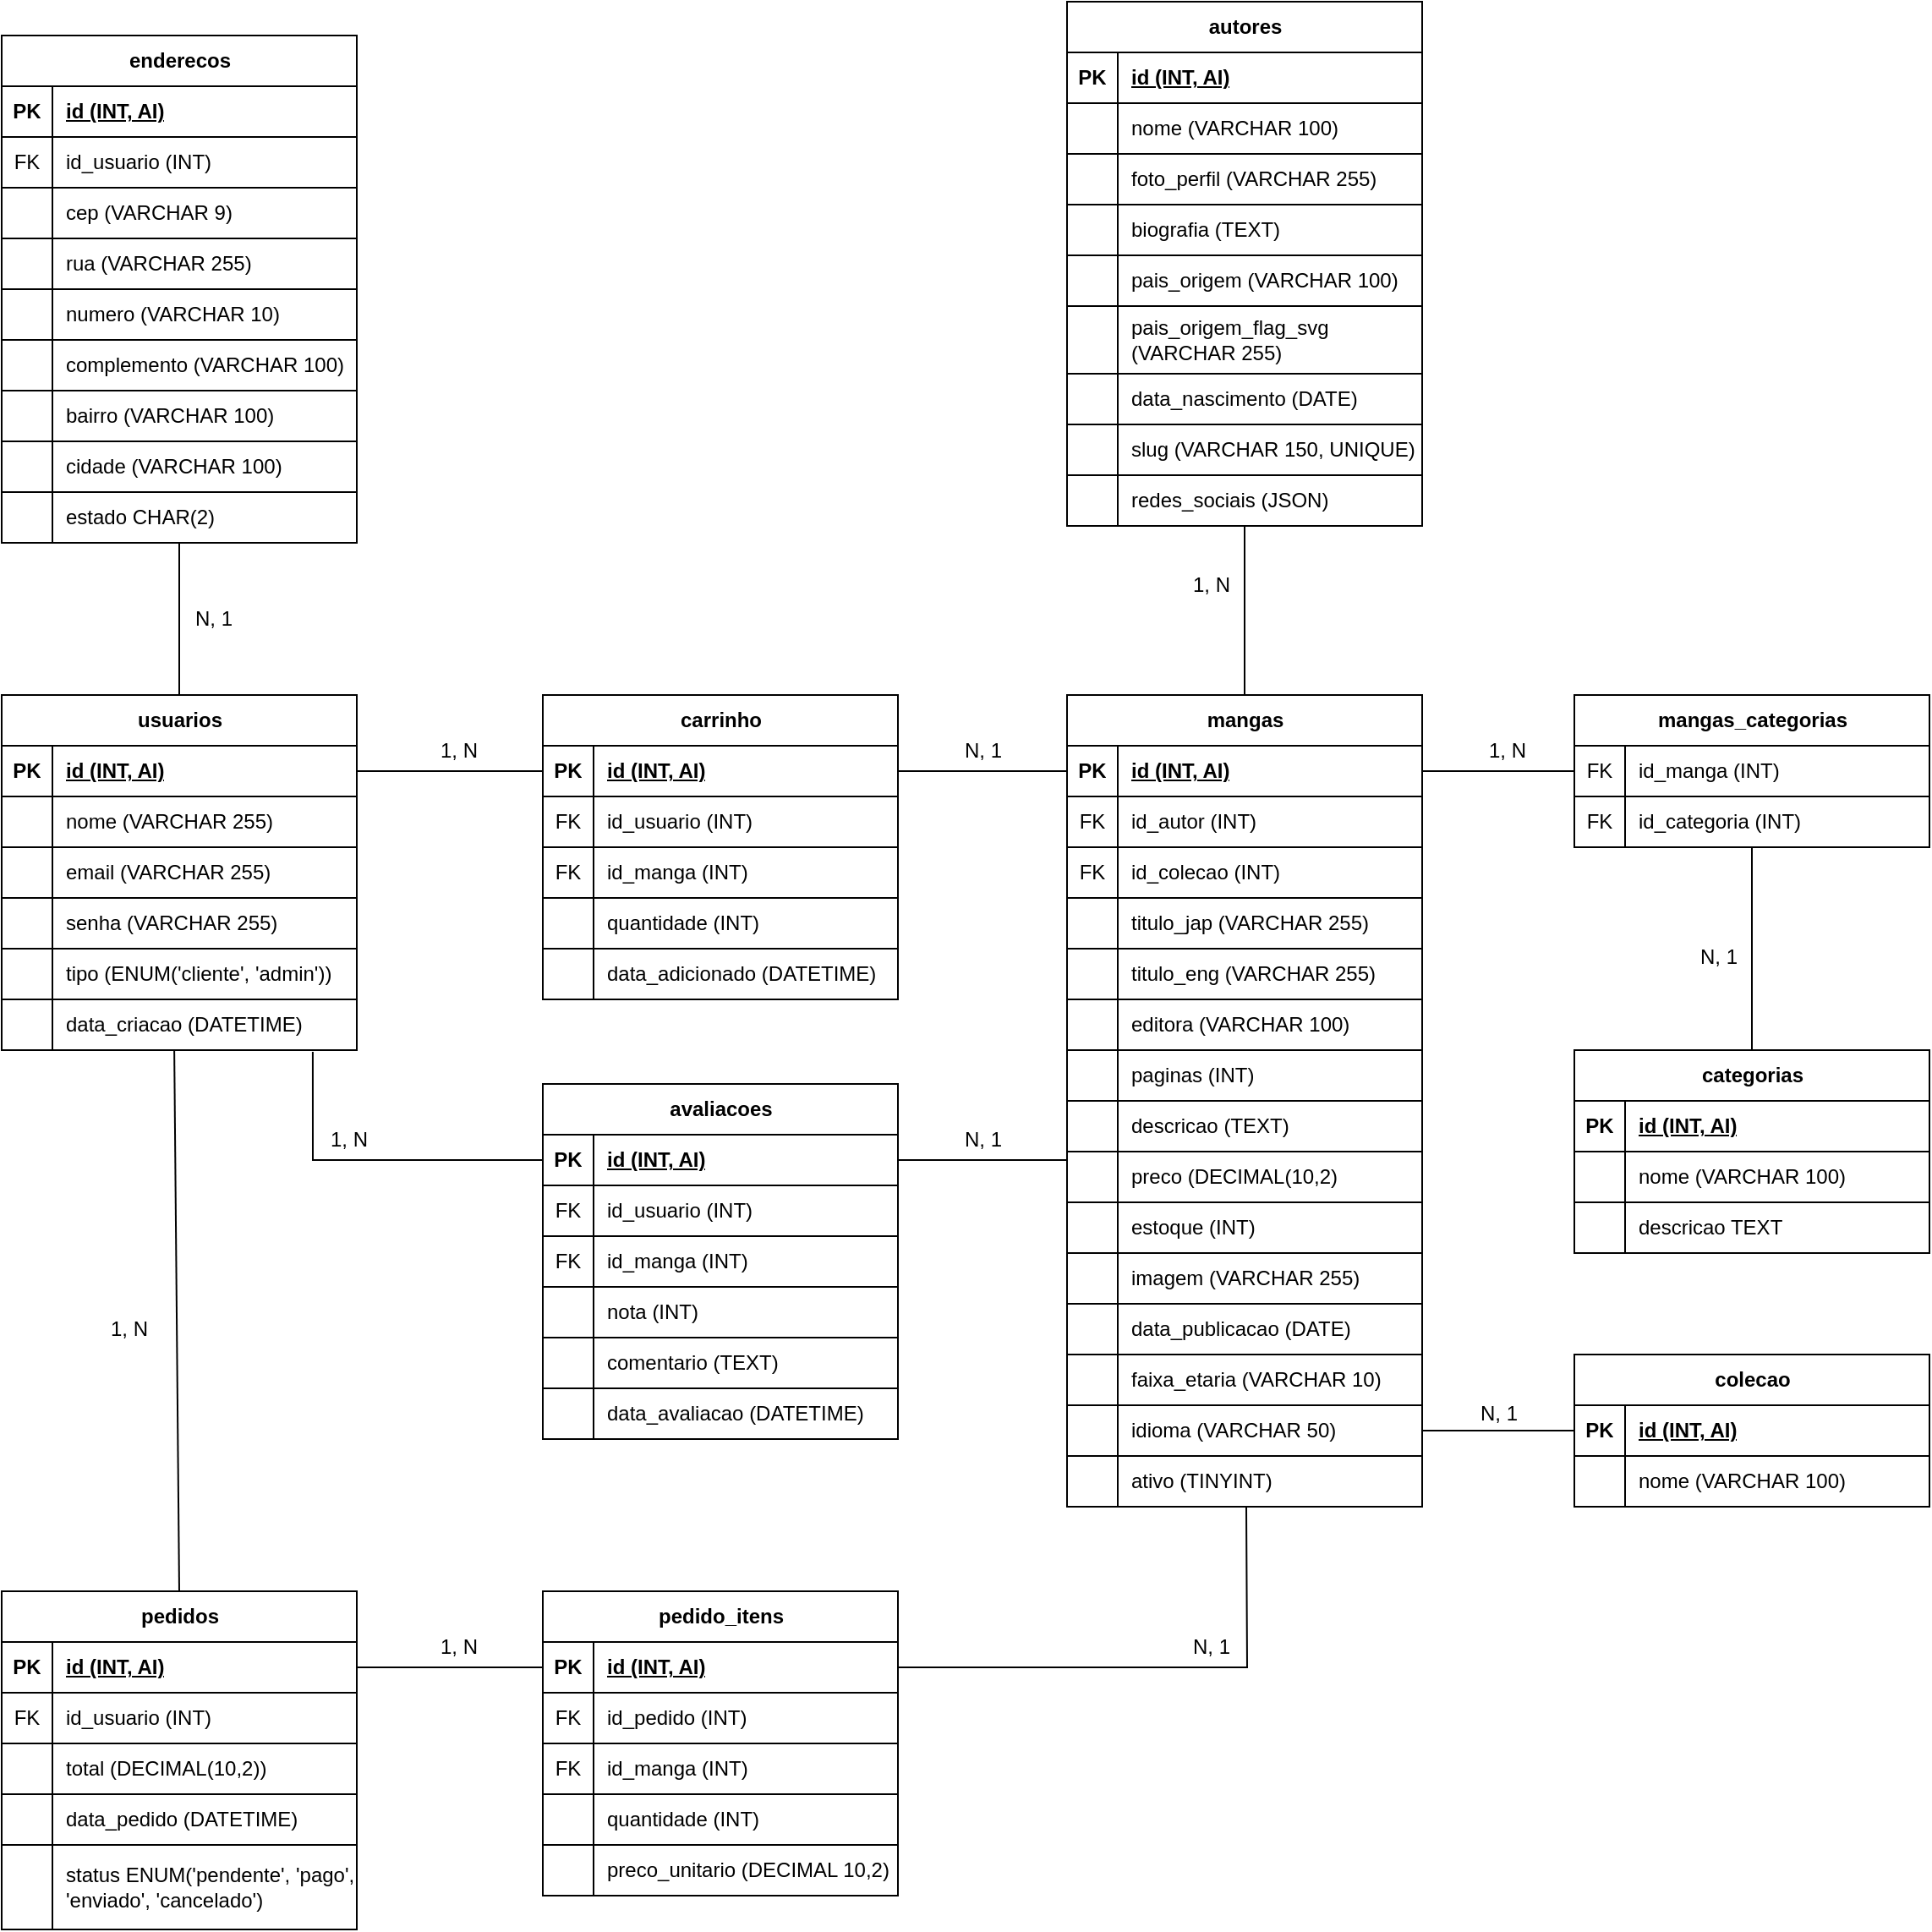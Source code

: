 <mxfile version="26.2.14">
  <diagram name="Página-1" id="VCzuLuCbFFRIWrmo0nE9">
    <mxGraphModel dx="448" dy="1822" grid="1" gridSize="10" guides="1" tooltips="1" connect="1" arrows="1" fold="1" page="1" pageScale="1" pageWidth="827" pageHeight="1169" background="#ffffff" math="0" shadow="0">
      <root>
        <mxCell id="0" />
        <mxCell id="1" parent="0" />
        <mxCell id="wah_4Nqk9Om1n--Y-BlF-146" style="rounded=0;orthogonalLoop=1;jettySize=auto;html=1;exitX=1;exitY=0.5;exitDx=0;exitDy=0;entryX=0;entryY=0.5;entryDx=0;entryDy=0;endArrow=none;endFill=0;labelBackgroundColor=none;fontColor=default;" parent="1" source="wah_4Nqk9Om1n--Y-BlF-2" target="wah_4Nqk9Om1n--Y-BlF-53" edge="1">
          <mxGeometry relative="1" as="geometry" />
        </mxCell>
        <mxCell id="wah_4Nqk9Om1n--Y-BlF-1" value="usuarios" style="shape=table;startSize=30;container=1;collapsible=1;childLayout=tableLayout;fixedRows=1;rowLines=1;fontStyle=1;align=center;resizeLast=1;html=1;columnLines=1;top=1;swimlaneLine=1;rounded=0;swimlaneFillColor=none;fillColor=none;fillStyle=solid;labelBackgroundColor=none;" parent="1" vertex="1">
          <mxGeometry x="50" y="110" width="210" height="210" as="geometry" />
        </mxCell>
        <mxCell id="wah_4Nqk9Om1n--Y-BlF-2" value="" style="shape=tableRow;horizontal=0;startSize=0;swimlaneHead=0;swimlaneBody=0;fillColor=none;collapsible=0;dropTarget=0;points=[[0,0.5],[1,0.5]];portConstraint=eastwest;top=0;left=0;right=0;bottom=1;fillStyle=solid;labelBackgroundColor=none;" parent="wah_4Nqk9Om1n--Y-BlF-1" vertex="1">
          <mxGeometry y="30" width="210" height="30" as="geometry" />
        </mxCell>
        <mxCell id="wah_4Nqk9Om1n--Y-BlF-3" value="PK" style="shape=partialRectangle;connectable=0;fillColor=none;top=0;left=0;bottom=0;right=0;fontStyle=1;overflow=hidden;whiteSpace=wrap;html=1;fillStyle=solid;labelBackgroundColor=none;" parent="wah_4Nqk9Om1n--Y-BlF-2" vertex="1">
          <mxGeometry width="30" height="30" as="geometry">
            <mxRectangle width="30" height="30" as="alternateBounds" />
          </mxGeometry>
        </mxCell>
        <mxCell id="wah_4Nqk9Om1n--Y-BlF-4" value="id (INT, AI)" style="shape=partialRectangle;connectable=0;fillColor=none;top=0;left=0;bottom=0;right=0;align=left;spacingLeft=6;fontStyle=5;overflow=hidden;whiteSpace=wrap;html=1;fillStyle=solid;labelBackgroundColor=none;" parent="wah_4Nqk9Om1n--Y-BlF-2" vertex="1">
          <mxGeometry x="30" width="180" height="30" as="geometry">
            <mxRectangle width="180" height="30" as="alternateBounds" />
          </mxGeometry>
        </mxCell>
        <mxCell id="wah_4Nqk9Om1n--Y-BlF-5" value="" style="shape=tableRow;horizontal=0;startSize=0;swimlaneHead=0;swimlaneBody=0;fillColor=none;collapsible=0;dropTarget=0;points=[[0,0.5],[1,0.5]];portConstraint=eastwest;top=0;left=0;right=0;bottom=0;fillStyle=solid;labelBackgroundColor=none;" parent="wah_4Nqk9Om1n--Y-BlF-1" vertex="1">
          <mxGeometry y="60" width="210" height="30" as="geometry" />
        </mxCell>
        <mxCell id="wah_4Nqk9Om1n--Y-BlF-6" value="" style="shape=partialRectangle;connectable=0;fillColor=none;top=0;left=0;bottom=0;right=0;editable=1;overflow=hidden;whiteSpace=wrap;html=1;fillStyle=solid;labelBackgroundColor=none;" parent="wah_4Nqk9Om1n--Y-BlF-5" vertex="1">
          <mxGeometry width="30" height="30" as="geometry">
            <mxRectangle width="30" height="30" as="alternateBounds" />
          </mxGeometry>
        </mxCell>
        <mxCell id="wah_4Nqk9Om1n--Y-BlF-7" value="nome (VARCHAR 255)" style="shape=partialRectangle;connectable=0;fillColor=none;top=0;left=0;bottom=0;right=0;align=left;spacingLeft=6;overflow=hidden;whiteSpace=wrap;html=1;fillStyle=solid;labelBackgroundColor=none;" parent="wah_4Nqk9Om1n--Y-BlF-5" vertex="1">
          <mxGeometry x="30" width="180" height="30" as="geometry">
            <mxRectangle width="180" height="30" as="alternateBounds" />
          </mxGeometry>
        </mxCell>
        <mxCell id="wah_4Nqk9Om1n--Y-BlF-8" value="" style="shape=tableRow;horizontal=0;startSize=0;swimlaneHead=0;swimlaneBody=0;fillColor=none;collapsible=0;dropTarget=0;points=[[0,0.5],[1,0.5]];portConstraint=eastwest;top=0;left=0;right=0;bottom=0;fillStyle=solid;labelBackgroundColor=none;" parent="wah_4Nqk9Om1n--Y-BlF-1" vertex="1">
          <mxGeometry y="90" width="210" height="30" as="geometry" />
        </mxCell>
        <mxCell id="wah_4Nqk9Om1n--Y-BlF-9" value="" style="shape=partialRectangle;connectable=0;fillColor=none;top=0;left=0;bottom=0;right=0;editable=1;overflow=hidden;whiteSpace=wrap;html=1;fillStyle=solid;labelBackgroundColor=none;" parent="wah_4Nqk9Om1n--Y-BlF-8" vertex="1">
          <mxGeometry width="30" height="30" as="geometry">
            <mxRectangle width="30" height="30" as="alternateBounds" />
          </mxGeometry>
        </mxCell>
        <mxCell id="wah_4Nqk9Om1n--Y-BlF-10" value="email (VARCHAR 255)" style="shape=partialRectangle;connectable=0;fillColor=none;top=0;left=0;bottom=0;right=0;align=left;spacingLeft=6;overflow=hidden;whiteSpace=wrap;html=1;fillStyle=solid;labelBackgroundColor=none;" parent="wah_4Nqk9Om1n--Y-BlF-8" vertex="1">
          <mxGeometry x="30" width="180" height="30" as="geometry">
            <mxRectangle width="180" height="30" as="alternateBounds" />
          </mxGeometry>
        </mxCell>
        <mxCell id="wah_4Nqk9Om1n--Y-BlF-11" value="" style="shape=tableRow;horizontal=0;startSize=0;swimlaneHead=0;swimlaneBody=0;fillColor=none;collapsible=0;dropTarget=0;points=[[0,0.5],[1,0.5]];portConstraint=eastwest;top=0;left=0;right=0;bottom=0;fillStyle=solid;labelBackgroundColor=none;" parent="wah_4Nqk9Om1n--Y-BlF-1" vertex="1">
          <mxGeometry y="120" width="210" height="30" as="geometry" />
        </mxCell>
        <mxCell id="wah_4Nqk9Om1n--Y-BlF-12" value="" style="shape=partialRectangle;connectable=0;fillColor=none;top=0;left=0;bottom=0;right=0;editable=1;overflow=hidden;whiteSpace=wrap;html=1;fillStyle=solid;labelBackgroundColor=none;" parent="wah_4Nqk9Om1n--Y-BlF-11" vertex="1">
          <mxGeometry width="30" height="30" as="geometry">
            <mxRectangle width="30" height="30" as="alternateBounds" />
          </mxGeometry>
        </mxCell>
        <mxCell id="wah_4Nqk9Om1n--Y-BlF-13" value="senha (VARCHAR 255)" style="shape=partialRectangle;connectable=0;fillColor=none;top=0;left=0;bottom=0;right=0;align=left;spacingLeft=6;overflow=hidden;whiteSpace=wrap;html=1;fillStyle=solid;labelBackgroundColor=none;" parent="wah_4Nqk9Om1n--Y-BlF-11" vertex="1">
          <mxGeometry x="30" width="180" height="30" as="geometry">
            <mxRectangle width="180" height="30" as="alternateBounds" />
          </mxGeometry>
        </mxCell>
        <mxCell id="wah_4Nqk9Om1n--Y-BlF-15" value="" style="shape=tableRow;horizontal=0;startSize=0;swimlaneHead=0;swimlaneBody=0;fillColor=none;collapsible=0;dropTarget=0;points=[[0,0.5],[1,0.5]];portConstraint=eastwest;top=0;left=0;right=0;bottom=0;fillStyle=solid;labelBackgroundColor=none;" parent="wah_4Nqk9Om1n--Y-BlF-1" vertex="1">
          <mxGeometry y="150" width="210" height="30" as="geometry" />
        </mxCell>
        <mxCell id="wah_4Nqk9Om1n--Y-BlF-16" value="" style="shape=partialRectangle;connectable=0;fillColor=none;top=0;left=0;bottom=0;right=0;editable=1;overflow=hidden;whiteSpace=wrap;html=1;fillStyle=solid;labelBackgroundColor=none;" parent="wah_4Nqk9Om1n--Y-BlF-15" vertex="1">
          <mxGeometry width="30" height="30" as="geometry">
            <mxRectangle width="30" height="30" as="alternateBounds" />
          </mxGeometry>
        </mxCell>
        <mxCell id="wah_4Nqk9Om1n--Y-BlF-17" value="tipo (ENUM(&#39;cliente&#39;, &#39;admin&#39;))" style="shape=partialRectangle;connectable=0;fillColor=none;top=0;left=0;bottom=0;right=0;align=left;spacingLeft=6;overflow=hidden;whiteSpace=wrap;html=1;fillStyle=solid;labelBackgroundColor=none;" parent="wah_4Nqk9Om1n--Y-BlF-15" vertex="1">
          <mxGeometry x="30" width="180" height="30" as="geometry">
            <mxRectangle width="180" height="30" as="alternateBounds" />
          </mxGeometry>
        </mxCell>
        <mxCell id="wah_4Nqk9Om1n--Y-BlF-18" value="" style="shape=tableRow;horizontal=0;startSize=0;swimlaneHead=0;swimlaneBody=0;fillColor=none;collapsible=0;dropTarget=0;points=[[0,0.5],[1,0.5]];portConstraint=eastwest;top=0;left=0;right=0;bottom=0;fillStyle=solid;labelBackgroundColor=none;" parent="wah_4Nqk9Om1n--Y-BlF-1" vertex="1">
          <mxGeometry y="180" width="210" height="30" as="geometry" />
        </mxCell>
        <mxCell id="wah_4Nqk9Om1n--Y-BlF-19" value="" style="shape=partialRectangle;connectable=0;fillColor=none;top=0;left=0;bottom=0;right=0;editable=1;overflow=hidden;whiteSpace=wrap;html=1;fillStyle=solid;labelBackgroundColor=none;" parent="wah_4Nqk9Om1n--Y-BlF-18" vertex="1">
          <mxGeometry width="30" height="30" as="geometry">
            <mxRectangle width="30" height="30" as="alternateBounds" />
          </mxGeometry>
        </mxCell>
        <mxCell id="wah_4Nqk9Om1n--Y-BlF-20" value="data_criacao (DATETIME)" style="shape=partialRectangle;connectable=0;fillColor=none;top=0;left=0;bottom=0;right=0;align=left;spacingLeft=6;overflow=hidden;whiteSpace=wrap;html=1;fillStyle=solid;labelBackgroundColor=none;" parent="wah_4Nqk9Om1n--Y-BlF-18" vertex="1">
          <mxGeometry x="30" width="180" height="30" as="geometry">
            <mxRectangle width="180" height="30" as="alternateBounds" />
          </mxGeometry>
        </mxCell>
        <mxCell id="wah_4Nqk9Om1n--Y-BlF-21" value="mangas" style="shape=table;startSize=30;container=1;collapsible=1;childLayout=tableLayout;fixedRows=1;rowLines=1;fontStyle=1;align=center;resizeLast=1;html=1;columnLines=1;top=1;swimlaneLine=1;rounded=0;fillColor=none;fillStyle=solid;labelBackgroundColor=none;" parent="1" vertex="1">
          <mxGeometry x="680" y="110" width="210" height="480" as="geometry" />
        </mxCell>
        <mxCell id="wah_4Nqk9Om1n--Y-BlF-22" value="" style="shape=tableRow;horizontal=0;startSize=0;swimlaneHead=0;swimlaneBody=0;fillColor=none;collapsible=0;dropTarget=0;points=[[0,0.5],[1,0.5]];portConstraint=eastwest;top=0;left=0;right=0;bottom=1;fillStyle=solid;labelBackgroundColor=none;" parent="wah_4Nqk9Om1n--Y-BlF-21" vertex="1">
          <mxGeometry y="30" width="210" height="30" as="geometry" />
        </mxCell>
        <mxCell id="wah_4Nqk9Om1n--Y-BlF-23" value="PK" style="shape=partialRectangle;connectable=0;fillColor=none;top=0;left=0;bottom=0;right=0;fontStyle=1;overflow=hidden;whiteSpace=wrap;html=1;fillStyle=solid;labelBackgroundColor=none;" parent="wah_4Nqk9Om1n--Y-BlF-22" vertex="1">
          <mxGeometry width="30" height="30" as="geometry">
            <mxRectangle width="30" height="30" as="alternateBounds" />
          </mxGeometry>
        </mxCell>
        <mxCell id="wah_4Nqk9Om1n--Y-BlF-24" value="id (INT, AI)" style="shape=partialRectangle;connectable=0;fillColor=none;top=0;left=0;bottom=0;right=0;align=left;spacingLeft=6;fontStyle=5;overflow=hidden;whiteSpace=wrap;html=1;fillStyle=solid;labelBackgroundColor=none;" parent="wah_4Nqk9Om1n--Y-BlF-22" vertex="1">
          <mxGeometry x="30" width="180" height="30" as="geometry">
            <mxRectangle width="180" height="30" as="alternateBounds" />
          </mxGeometry>
        </mxCell>
        <mxCell id="wah_4Nqk9Om1n--Y-BlF-28" value="" style="shape=tableRow;horizontal=0;startSize=0;swimlaneHead=0;swimlaneBody=0;fillColor=none;collapsible=0;dropTarget=0;points=[[0,0.5],[1,0.5]];portConstraint=eastwest;top=0;left=0;right=0;bottom=0;fillStyle=solid;labelBackgroundColor=none;" parent="wah_4Nqk9Om1n--Y-BlF-21" vertex="1">
          <mxGeometry y="60" width="210" height="30" as="geometry" />
        </mxCell>
        <mxCell id="wah_4Nqk9Om1n--Y-BlF-29" value="FK" style="shape=partialRectangle;connectable=0;fillColor=none;top=0;left=0;bottom=0;right=0;editable=1;overflow=hidden;whiteSpace=wrap;html=1;fillStyle=solid;labelBackgroundColor=none;" parent="wah_4Nqk9Om1n--Y-BlF-28" vertex="1">
          <mxGeometry width="30" height="30" as="geometry">
            <mxRectangle width="30" height="30" as="alternateBounds" />
          </mxGeometry>
        </mxCell>
        <mxCell id="wah_4Nqk9Om1n--Y-BlF-30" value="id_autor (INT)" style="shape=partialRectangle;connectable=0;fillColor=none;top=0;left=0;bottom=0;right=0;align=left;spacingLeft=6;overflow=hidden;whiteSpace=wrap;html=1;fillStyle=solid;labelBackgroundColor=none;" parent="wah_4Nqk9Om1n--Y-BlF-28" vertex="1">
          <mxGeometry x="30" width="180" height="30" as="geometry">
            <mxRectangle width="180" height="30" as="alternateBounds" />
          </mxGeometry>
        </mxCell>
        <mxCell id="2k1Itn-A3y-RwL1g0k2m-22" value="" style="shape=tableRow;horizontal=0;startSize=0;swimlaneHead=0;swimlaneBody=0;fillColor=none;collapsible=0;dropTarget=0;points=[[0,0.5],[1,0.5]];portConstraint=eastwest;top=0;left=0;right=0;bottom=0;fillStyle=solid;labelBackgroundColor=none;" parent="wah_4Nqk9Om1n--Y-BlF-21" vertex="1">
          <mxGeometry y="90" width="210" height="30" as="geometry" />
        </mxCell>
        <mxCell id="2k1Itn-A3y-RwL1g0k2m-23" value="FK" style="shape=partialRectangle;connectable=0;fillColor=none;top=0;left=0;bottom=0;right=0;editable=1;overflow=hidden;whiteSpace=wrap;html=1;fillStyle=solid;labelBackgroundColor=none;" parent="2k1Itn-A3y-RwL1g0k2m-22" vertex="1">
          <mxGeometry width="30" height="30" as="geometry">
            <mxRectangle width="30" height="30" as="alternateBounds" />
          </mxGeometry>
        </mxCell>
        <mxCell id="2k1Itn-A3y-RwL1g0k2m-24" value="id_colecao (INT)" style="shape=partialRectangle;connectable=0;fillColor=none;top=0;left=0;bottom=0;right=0;align=left;spacingLeft=6;overflow=hidden;whiteSpace=wrap;html=1;fillStyle=solid;labelBackgroundColor=none;" parent="2k1Itn-A3y-RwL1g0k2m-22" vertex="1">
          <mxGeometry x="30" width="180" height="30" as="geometry">
            <mxRectangle width="180" height="30" as="alternateBounds" />
          </mxGeometry>
        </mxCell>
        <mxCell id="wah_4Nqk9Om1n--Y-BlF-25" value="" style="shape=tableRow;horizontal=0;startSize=0;swimlaneHead=0;swimlaneBody=0;fillColor=none;collapsible=0;dropTarget=0;points=[[0,0.5],[1,0.5]];portConstraint=eastwest;top=0;left=0;right=0;bottom=0;fillStyle=solid;labelBackgroundColor=none;" parent="wah_4Nqk9Om1n--Y-BlF-21" vertex="1">
          <mxGeometry y="120" width="210" height="30" as="geometry" />
        </mxCell>
        <mxCell id="wah_4Nqk9Om1n--Y-BlF-26" value="" style="shape=partialRectangle;connectable=0;fillColor=none;top=0;left=0;bottom=0;right=0;editable=1;overflow=hidden;whiteSpace=wrap;html=1;fillStyle=solid;labelBackgroundColor=none;" parent="wah_4Nqk9Om1n--Y-BlF-25" vertex="1">
          <mxGeometry width="30" height="30" as="geometry">
            <mxRectangle width="30" height="30" as="alternateBounds" />
          </mxGeometry>
        </mxCell>
        <mxCell id="wah_4Nqk9Om1n--Y-BlF-27" value="titulo_jap (VARCHAR 255)" style="shape=partialRectangle;connectable=0;fillColor=none;top=0;left=0;bottom=0;right=0;align=left;spacingLeft=6;overflow=hidden;whiteSpace=wrap;html=1;fillStyle=solid;labelBackgroundColor=none;" parent="wah_4Nqk9Om1n--Y-BlF-25" vertex="1">
          <mxGeometry x="30" width="180" height="30" as="geometry">
            <mxRectangle width="180" height="30" as="alternateBounds" />
          </mxGeometry>
        </mxCell>
        <mxCell id="2k1Itn-A3y-RwL1g0k2m-13" value="" style="shape=tableRow;horizontal=0;startSize=0;swimlaneHead=0;swimlaneBody=0;fillColor=none;collapsible=0;dropTarget=0;points=[[0,0.5],[1,0.5]];portConstraint=eastwest;top=0;left=0;right=0;bottom=0;fillStyle=solid;labelBackgroundColor=none;" parent="wah_4Nqk9Om1n--Y-BlF-21" vertex="1">
          <mxGeometry y="150" width="210" height="30" as="geometry" />
        </mxCell>
        <mxCell id="2k1Itn-A3y-RwL1g0k2m-14" value="" style="shape=partialRectangle;connectable=0;fillColor=none;top=0;left=0;bottom=0;right=0;editable=1;overflow=hidden;whiteSpace=wrap;html=1;fillStyle=solid;labelBackgroundColor=none;" parent="2k1Itn-A3y-RwL1g0k2m-13" vertex="1">
          <mxGeometry width="30" height="30" as="geometry">
            <mxRectangle width="30" height="30" as="alternateBounds" />
          </mxGeometry>
        </mxCell>
        <mxCell id="2k1Itn-A3y-RwL1g0k2m-15" value="titulo_eng (VARCHAR 255)" style="shape=partialRectangle;connectable=0;fillColor=none;top=0;left=0;bottom=0;right=0;align=left;spacingLeft=6;overflow=hidden;whiteSpace=wrap;html=1;fillStyle=solid;labelBackgroundColor=none;" parent="2k1Itn-A3y-RwL1g0k2m-13" vertex="1">
          <mxGeometry x="30" width="180" height="30" as="geometry">
            <mxRectangle width="180" height="30" as="alternateBounds" />
          </mxGeometry>
        </mxCell>
        <mxCell id="wah_4Nqk9Om1n--Y-BlF-31" value="" style="shape=tableRow;horizontal=0;startSize=0;swimlaneHead=0;swimlaneBody=0;fillColor=none;collapsible=0;dropTarget=0;points=[[0,0.5],[1,0.5]];portConstraint=eastwest;top=0;left=0;right=0;bottom=0;fillStyle=solid;labelBackgroundColor=none;" parent="wah_4Nqk9Om1n--Y-BlF-21" vertex="1">
          <mxGeometry y="180" width="210" height="30" as="geometry" />
        </mxCell>
        <mxCell id="wah_4Nqk9Om1n--Y-BlF-32" value="" style="shape=partialRectangle;connectable=0;fillColor=none;top=0;left=0;bottom=0;right=0;editable=1;overflow=hidden;whiteSpace=wrap;html=1;fillStyle=solid;labelBackgroundColor=none;" parent="wah_4Nqk9Om1n--Y-BlF-31" vertex="1">
          <mxGeometry width="30" height="30" as="geometry">
            <mxRectangle width="30" height="30" as="alternateBounds" />
          </mxGeometry>
        </mxCell>
        <mxCell id="wah_4Nqk9Om1n--Y-BlF-33" value="editora (VARCHAR 100)" style="shape=partialRectangle;connectable=0;fillColor=none;top=0;left=0;bottom=0;right=0;align=left;spacingLeft=6;overflow=hidden;whiteSpace=wrap;html=1;fillStyle=solid;labelBackgroundColor=none;" parent="wah_4Nqk9Om1n--Y-BlF-31" vertex="1">
          <mxGeometry x="30" width="180" height="30" as="geometry">
            <mxRectangle width="180" height="30" as="alternateBounds" />
          </mxGeometry>
        </mxCell>
        <mxCell id="wah_4Nqk9Om1n--Y-BlF-49" value="" style="shape=tableRow;horizontal=0;startSize=0;swimlaneHead=0;swimlaneBody=0;fillColor=none;collapsible=0;dropTarget=0;points=[[0,0.5],[1,0.5]];portConstraint=eastwest;top=0;left=0;right=0;bottom=0;fillStyle=solid;labelBackgroundColor=none;" parent="wah_4Nqk9Om1n--Y-BlF-21" vertex="1">
          <mxGeometry y="210" width="210" height="30" as="geometry" />
        </mxCell>
        <mxCell id="wah_4Nqk9Om1n--Y-BlF-50" value="" style="shape=partialRectangle;connectable=0;fillColor=none;top=0;left=0;bottom=0;right=0;editable=1;overflow=hidden;whiteSpace=wrap;html=1;fillStyle=solid;labelBackgroundColor=none;" parent="wah_4Nqk9Om1n--Y-BlF-49" vertex="1">
          <mxGeometry width="30" height="30" as="geometry">
            <mxRectangle width="30" height="30" as="alternateBounds" />
          </mxGeometry>
        </mxCell>
        <mxCell id="wah_4Nqk9Om1n--Y-BlF-51" value="paginas (INT)" style="shape=partialRectangle;connectable=0;fillColor=none;top=0;left=0;bottom=0;right=0;align=left;spacingLeft=6;overflow=hidden;whiteSpace=wrap;html=1;fillStyle=solid;labelBackgroundColor=none;" parent="wah_4Nqk9Om1n--Y-BlF-49" vertex="1">
          <mxGeometry x="30" width="180" height="30" as="geometry">
            <mxRectangle width="180" height="30" as="alternateBounds" />
          </mxGeometry>
        </mxCell>
        <mxCell id="wah_4Nqk9Om1n--Y-BlF-34" value="" style="shape=tableRow;horizontal=0;startSize=0;swimlaneHead=0;swimlaneBody=0;fillColor=none;collapsible=0;dropTarget=0;points=[[0,0.5],[1,0.5]];portConstraint=eastwest;top=0;left=0;right=0;bottom=0;fillStyle=solid;labelBackgroundColor=none;" parent="wah_4Nqk9Om1n--Y-BlF-21" vertex="1">
          <mxGeometry y="240" width="210" height="30" as="geometry" />
        </mxCell>
        <mxCell id="wah_4Nqk9Om1n--Y-BlF-35" value="" style="shape=partialRectangle;connectable=0;fillColor=none;top=0;left=0;bottom=0;right=0;editable=1;overflow=hidden;whiteSpace=wrap;html=1;fillStyle=solid;labelBackgroundColor=none;" parent="wah_4Nqk9Om1n--Y-BlF-34" vertex="1">
          <mxGeometry width="30" height="30" as="geometry">
            <mxRectangle width="30" height="30" as="alternateBounds" />
          </mxGeometry>
        </mxCell>
        <mxCell id="wah_4Nqk9Om1n--Y-BlF-36" value="descricao (TEXT)" style="shape=partialRectangle;connectable=0;fillColor=none;top=0;left=0;bottom=0;right=0;align=left;spacingLeft=6;overflow=hidden;whiteSpace=wrap;html=1;fillStyle=solid;labelBackgroundColor=none;" parent="wah_4Nqk9Om1n--Y-BlF-34" vertex="1">
          <mxGeometry x="30" width="180" height="30" as="geometry">
            <mxRectangle width="180" height="30" as="alternateBounds" />
          </mxGeometry>
        </mxCell>
        <mxCell id="wah_4Nqk9Om1n--Y-BlF-37" value="" style="shape=tableRow;horizontal=0;startSize=0;swimlaneHead=0;swimlaneBody=0;fillColor=none;collapsible=0;dropTarget=0;points=[[0,0.5],[1,0.5]];portConstraint=eastwest;top=0;left=0;right=0;bottom=0;fillStyle=solid;labelBackgroundColor=none;" parent="wah_4Nqk9Om1n--Y-BlF-21" vertex="1">
          <mxGeometry y="270" width="210" height="30" as="geometry" />
        </mxCell>
        <mxCell id="wah_4Nqk9Om1n--Y-BlF-38" value="" style="shape=partialRectangle;connectable=0;fillColor=none;top=0;left=0;bottom=0;right=0;editable=1;overflow=hidden;whiteSpace=wrap;html=1;fillStyle=solid;labelBackgroundColor=none;" parent="wah_4Nqk9Om1n--Y-BlF-37" vertex="1">
          <mxGeometry width="30" height="30" as="geometry">
            <mxRectangle width="30" height="30" as="alternateBounds" />
          </mxGeometry>
        </mxCell>
        <mxCell id="wah_4Nqk9Om1n--Y-BlF-39" value="preco (DECIMAL(10,2)" style="shape=partialRectangle;connectable=0;fillColor=none;top=0;left=0;bottom=0;right=0;align=left;spacingLeft=6;overflow=hidden;whiteSpace=wrap;html=1;fillStyle=solid;labelBackgroundColor=none;" parent="wah_4Nqk9Om1n--Y-BlF-37" vertex="1">
          <mxGeometry x="30" width="180" height="30" as="geometry">
            <mxRectangle width="180" height="30" as="alternateBounds" />
          </mxGeometry>
        </mxCell>
        <mxCell id="wah_4Nqk9Om1n--Y-BlF-40" value="" style="shape=tableRow;horizontal=0;startSize=0;swimlaneHead=0;swimlaneBody=0;fillColor=none;collapsible=0;dropTarget=0;points=[[0,0.5],[1,0.5]];portConstraint=eastwest;top=0;left=0;right=0;bottom=0;fillStyle=solid;labelBackgroundColor=none;" parent="wah_4Nqk9Om1n--Y-BlF-21" vertex="1">
          <mxGeometry y="300" width="210" height="30" as="geometry" />
        </mxCell>
        <mxCell id="wah_4Nqk9Om1n--Y-BlF-41" value="" style="shape=partialRectangle;connectable=0;fillColor=none;top=0;left=0;bottom=0;right=0;editable=1;overflow=hidden;whiteSpace=wrap;html=1;fillStyle=solid;labelBackgroundColor=none;" parent="wah_4Nqk9Om1n--Y-BlF-40" vertex="1">
          <mxGeometry width="30" height="30" as="geometry">
            <mxRectangle width="30" height="30" as="alternateBounds" />
          </mxGeometry>
        </mxCell>
        <mxCell id="wah_4Nqk9Om1n--Y-BlF-42" value="estoque (INT)" style="shape=partialRectangle;connectable=0;fillColor=none;top=0;left=0;bottom=0;right=0;align=left;spacingLeft=6;overflow=hidden;whiteSpace=wrap;html=1;fillStyle=solid;labelBackgroundColor=none;" parent="wah_4Nqk9Om1n--Y-BlF-40" vertex="1">
          <mxGeometry x="30" width="180" height="30" as="geometry">
            <mxRectangle width="180" height="30" as="alternateBounds" />
          </mxGeometry>
        </mxCell>
        <mxCell id="wah_4Nqk9Om1n--Y-BlF-43" value="" style="shape=tableRow;horizontal=0;startSize=0;swimlaneHead=0;swimlaneBody=0;fillColor=none;collapsible=0;dropTarget=0;points=[[0,0.5],[1,0.5]];portConstraint=eastwest;top=0;left=0;right=0;bottom=0;fillStyle=solid;labelBackgroundColor=none;" parent="wah_4Nqk9Om1n--Y-BlF-21" vertex="1">
          <mxGeometry y="330" width="210" height="30" as="geometry" />
        </mxCell>
        <mxCell id="wah_4Nqk9Om1n--Y-BlF-44" value="" style="shape=partialRectangle;connectable=0;fillColor=none;top=0;left=0;bottom=0;right=0;editable=1;overflow=hidden;whiteSpace=wrap;html=1;fillStyle=solid;labelBackgroundColor=none;" parent="wah_4Nqk9Om1n--Y-BlF-43" vertex="1">
          <mxGeometry width="30" height="30" as="geometry">
            <mxRectangle width="30" height="30" as="alternateBounds" />
          </mxGeometry>
        </mxCell>
        <mxCell id="wah_4Nqk9Om1n--Y-BlF-45" value="imagem (VARCHAR 255)" style="shape=partialRectangle;connectable=0;fillColor=none;top=0;left=0;bottom=0;right=0;align=left;spacingLeft=6;overflow=hidden;whiteSpace=wrap;html=1;fillStyle=solid;labelBackgroundColor=none;" parent="wah_4Nqk9Om1n--Y-BlF-43" vertex="1">
          <mxGeometry x="30" width="180" height="30" as="geometry">
            <mxRectangle width="180" height="30" as="alternateBounds" />
          </mxGeometry>
        </mxCell>
        <mxCell id="wah_4Nqk9Om1n--Y-BlF-46" value="" style="shape=tableRow;horizontal=0;startSize=0;swimlaneHead=0;swimlaneBody=0;fillColor=none;collapsible=0;dropTarget=0;points=[[0,0.5],[1,0.5]];portConstraint=eastwest;top=0;left=0;right=0;bottom=0;fillStyle=solid;labelBackgroundColor=none;" parent="wah_4Nqk9Om1n--Y-BlF-21" vertex="1">
          <mxGeometry y="360" width="210" height="30" as="geometry" />
        </mxCell>
        <mxCell id="wah_4Nqk9Om1n--Y-BlF-47" value="" style="shape=partialRectangle;connectable=0;fillColor=none;top=0;left=0;bottom=0;right=0;editable=1;overflow=hidden;whiteSpace=wrap;html=1;fillStyle=solid;labelBackgroundColor=none;" parent="wah_4Nqk9Om1n--Y-BlF-46" vertex="1">
          <mxGeometry width="30" height="30" as="geometry">
            <mxRectangle width="30" height="30" as="alternateBounds" />
          </mxGeometry>
        </mxCell>
        <mxCell id="wah_4Nqk9Om1n--Y-BlF-48" value="data_publicacao (DATE)" style="shape=partialRectangle;connectable=0;fillColor=none;top=0;left=0;bottom=0;right=0;align=left;spacingLeft=6;overflow=hidden;whiteSpace=wrap;html=1;fillStyle=solid;labelBackgroundColor=none;" parent="wah_4Nqk9Om1n--Y-BlF-46" vertex="1">
          <mxGeometry x="30" width="180" height="30" as="geometry">
            <mxRectangle width="180" height="30" as="alternateBounds" />
          </mxGeometry>
        </mxCell>
        <mxCell id="2k1Itn-A3y-RwL1g0k2m-16" value="" style="shape=tableRow;horizontal=0;startSize=0;swimlaneHead=0;swimlaneBody=0;fillColor=none;collapsible=0;dropTarget=0;points=[[0,0.5],[1,0.5]];portConstraint=eastwest;top=0;left=0;right=0;bottom=0;fillStyle=solid;labelBackgroundColor=none;" parent="wah_4Nqk9Om1n--Y-BlF-21" vertex="1">
          <mxGeometry y="390" width="210" height="30" as="geometry" />
        </mxCell>
        <mxCell id="2k1Itn-A3y-RwL1g0k2m-17" value="" style="shape=partialRectangle;connectable=0;fillColor=none;top=0;left=0;bottom=0;right=0;editable=1;overflow=hidden;whiteSpace=wrap;html=1;fillStyle=solid;labelBackgroundColor=none;" parent="2k1Itn-A3y-RwL1g0k2m-16" vertex="1">
          <mxGeometry width="30" height="30" as="geometry">
            <mxRectangle width="30" height="30" as="alternateBounds" />
          </mxGeometry>
        </mxCell>
        <mxCell id="2k1Itn-A3y-RwL1g0k2m-18" value="faixa_etaria (VARCHAR 10)" style="shape=partialRectangle;connectable=0;fillColor=none;top=0;left=0;bottom=0;right=0;align=left;spacingLeft=6;overflow=hidden;whiteSpace=wrap;html=1;fillStyle=solid;labelBackgroundColor=none;" parent="2k1Itn-A3y-RwL1g0k2m-16" vertex="1">
          <mxGeometry x="30" width="180" height="30" as="geometry">
            <mxRectangle width="180" height="30" as="alternateBounds" />
          </mxGeometry>
        </mxCell>
        <mxCell id="2k1Itn-A3y-RwL1g0k2m-19" value="" style="shape=tableRow;horizontal=0;startSize=0;swimlaneHead=0;swimlaneBody=0;fillColor=none;collapsible=0;dropTarget=0;points=[[0,0.5],[1,0.5]];portConstraint=eastwest;top=0;left=0;right=0;bottom=0;fillStyle=solid;labelBackgroundColor=none;" parent="wah_4Nqk9Om1n--Y-BlF-21" vertex="1">
          <mxGeometry y="420" width="210" height="30" as="geometry" />
        </mxCell>
        <mxCell id="2k1Itn-A3y-RwL1g0k2m-20" value="" style="shape=partialRectangle;connectable=0;fillColor=none;top=0;left=0;bottom=0;right=0;editable=1;overflow=hidden;whiteSpace=wrap;html=1;fillStyle=solid;labelBackgroundColor=none;" parent="2k1Itn-A3y-RwL1g0k2m-19" vertex="1">
          <mxGeometry width="30" height="30" as="geometry">
            <mxRectangle width="30" height="30" as="alternateBounds" />
          </mxGeometry>
        </mxCell>
        <mxCell id="2k1Itn-A3y-RwL1g0k2m-21" value="idioma (VARCHAR 50)" style="shape=partialRectangle;connectable=0;fillColor=none;top=0;left=0;bottom=0;right=0;align=left;spacingLeft=6;overflow=hidden;whiteSpace=wrap;html=1;fillStyle=solid;labelBackgroundColor=none;" parent="2k1Itn-A3y-RwL1g0k2m-19" vertex="1">
          <mxGeometry x="30" width="180" height="30" as="geometry">
            <mxRectangle width="180" height="30" as="alternateBounds" />
          </mxGeometry>
        </mxCell>
        <mxCell id="ULDV9j5DNDVcuTU5cac2-1" value="" style="shape=tableRow;horizontal=0;startSize=0;swimlaneHead=0;swimlaneBody=0;fillColor=none;collapsible=0;dropTarget=0;points=[[0,0.5],[1,0.5]];portConstraint=eastwest;top=0;left=0;right=0;bottom=0;fillStyle=solid;labelBackgroundColor=none;" parent="wah_4Nqk9Om1n--Y-BlF-21" vertex="1">
          <mxGeometry y="450" width="210" height="30" as="geometry" />
        </mxCell>
        <mxCell id="ULDV9j5DNDVcuTU5cac2-2" value="" style="shape=partialRectangle;connectable=0;fillColor=none;top=0;left=0;bottom=0;right=0;editable=1;overflow=hidden;whiteSpace=wrap;html=1;fillStyle=solid;labelBackgroundColor=none;" parent="ULDV9j5DNDVcuTU5cac2-1" vertex="1">
          <mxGeometry width="30" height="30" as="geometry">
            <mxRectangle width="30" height="30" as="alternateBounds" />
          </mxGeometry>
        </mxCell>
        <mxCell id="ULDV9j5DNDVcuTU5cac2-3" value="ativo (TINYINT)" style="shape=partialRectangle;connectable=0;fillColor=none;top=0;left=0;bottom=0;right=0;align=left;spacingLeft=6;overflow=hidden;whiteSpace=wrap;html=1;fillStyle=solid;labelBackgroundColor=none;" parent="ULDV9j5DNDVcuTU5cac2-1" vertex="1">
          <mxGeometry x="30" width="180" height="30" as="geometry">
            <mxRectangle width="180" height="30" as="alternateBounds" />
          </mxGeometry>
        </mxCell>
        <mxCell id="wah_4Nqk9Om1n--Y-BlF-52" value="carrinho" style="shape=table;startSize=30;container=1;collapsible=1;childLayout=tableLayout;fixedRows=1;rowLines=1;fontStyle=1;align=center;resizeLast=1;html=1;columnLines=1;top=1;swimlaneLine=1;rounded=0;fillColor=none;fillStyle=solid;strokeWidth=1;perimeterSpacing=0;labelBackgroundColor=none;" parent="1" vertex="1">
          <mxGeometry x="370" y="110" width="210" height="180" as="geometry" />
        </mxCell>
        <mxCell id="wah_4Nqk9Om1n--Y-BlF-53" value="" style="shape=tableRow;horizontal=0;startSize=0;swimlaneHead=0;swimlaneBody=0;fillColor=none;collapsible=0;dropTarget=0;points=[[0,0.5],[1,0.5]];portConstraint=eastwest;top=0;left=0;right=0;bottom=1;fillStyle=solid;labelBackgroundColor=none;" parent="wah_4Nqk9Om1n--Y-BlF-52" vertex="1">
          <mxGeometry y="30" width="210" height="30" as="geometry" />
        </mxCell>
        <mxCell id="wah_4Nqk9Om1n--Y-BlF-54" value="PK" style="shape=partialRectangle;connectable=0;fillColor=none;top=0;left=0;bottom=0;right=0;fontStyle=1;overflow=hidden;whiteSpace=wrap;html=1;fillStyle=solid;labelBackgroundColor=none;" parent="wah_4Nqk9Om1n--Y-BlF-53" vertex="1">
          <mxGeometry width="30" height="30" as="geometry">
            <mxRectangle width="30" height="30" as="alternateBounds" />
          </mxGeometry>
        </mxCell>
        <mxCell id="wah_4Nqk9Om1n--Y-BlF-55" value="id (INT, AI)" style="shape=partialRectangle;connectable=0;fillColor=none;top=0;left=0;bottom=0;right=0;align=left;spacingLeft=6;fontStyle=5;overflow=hidden;whiteSpace=wrap;html=1;fillStyle=solid;labelBackgroundColor=none;" parent="wah_4Nqk9Om1n--Y-BlF-53" vertex="1">
          <mxGeometry x="30" width="180" height="30" as="geometry">
            <mxRectangle width="180" height="30" as="alternateBounds" />
          </mxGeometry>
        </mxCell>
        <mxCell id="wah_4Nqk9Om1n--Y-BlF-56" value="" style="shape=tableRow;horizontal=0;startSize=0;swimlaneHead=0;swimlaneBody=0;fillColor=none;collapsible=0;dropTarget=0;points=[[0,0.5],[1,0.5]];portConstraint=eastwest;top=0;left=0;right=0;bottom=0;fillStyle=solid;labelBackgroundColor=none;" parent="wah_4Nqk9Om1n--Y-BlF-52" vertex="1">
          <mxGeometry y="60" width="210" height="30" as="geometry" />
        </mxCell>
        <mxCell id="wah_4Nqk9Om1n--Y-BlF-57" value="FK" style="shape=partialRectangle;connectable=0;fillColor=none;top=0;left=0;bottom=0;right=0;editable=1;overflow=hidden;whiteSpace=wrap;html=1;fillStyle=solid;labelBackgroundColor=none;" parent="wah_4Nqk9Om1n--Y-BlF-56" vertex="1">
          <mxGeometry width="30" height="30" as="geometry">
            <mxRectangle width="30" height="30" as="alternateBounds" />
          </mxGeometry>
        </mxCell>
        <mxCell id="wah_4Nqk9Om1n--Y-BlF-58" value="id_usuario (INT)" style="shape=partialRectangle;connectable=0;fillColor=none;top=0;left=0;bottom=0;right=0;align=left;spacingLeft=6;overflow=hidden;whiteSpace=wrap;html=1;fillStyle=solid;labelBackgroundColor=none;" parent="wah_4Nqk9Om1n--Y-BlF-56" vertex="1">
          <mxGeometry x="30" width="180" height="30" as="geometry">
            <mxRectangle width="180" height="30" as="alternateBounds" />
          </mxGeometry>
        </mxCell>
        <mxCell id="wah_4Nqk9Om1n--Y-BlF-59" value="" style="shape=tableRow;horizontal=0;startSize=0;swimlaneHead=0;swimlaneBody=0;fillColor=none;collapsible=0;dropTarget=0;points=[[0,0.5],[1,0.5]];portConstraint=eastwest;top=0;left=0;right=0;bottom=0;fillStyle=solid;labelBackgroundColor=none;" parent="wah_4Nqk9Om1n--Y-BlF-52" vertex="1">
          <mxGeometry y="90" width="210" height="30" as="geometry" />
        </mxCell>
        <mxCell id="wah_4Nqk9Om1n--Y-BlF-60" value="FK" style="shape=partialRectangle;connectable=0;fillColor=none;top=0;left=0;bottom=0;right=0;editable=1;overflow=hidden;whiteSpace=wrap;html=1;fillStyle=solid;labelBackgroundColor=none;" parent="wah_4Nqk9Om1n--Y-BlF-59" vertex="1">
          <mxGeometry width="30" height="30" as="geometry">
            <mxRectangle width="30" height="30" as="alternateBounds" />
          </mxGeometry>
        </mxCell>
        <mxCell id="wah_4Nqk9Om1n--Y-BlF-61" value="id_manga (INT)" style="shape=partialRectangle;connectable=0;fillColor=none;top=0;left=0;bottom=0;right=0;align=left;spacingLeft=6;overflow=hidden;whiteSpace=wrap;html=1;fillStyle=solid;labelBackgroundColor=none;" parent="wah_4Nqk9Om1n--Y-BlF-59" vertex="1">
          <mxGeometry x="30" width="180" height="30" as="geometry">
            <mxRectangle width="180" height="30" as="alternateBounds" />
          </mxGeometry>
        </mxCell>
        <mxCell id="wah_4Nqk9Om1n--Y-BlF-62" value="" style="shape=tableRow;horizontal=0;startSize=0;swimlaneHead=0;swimlaneBody=0;fillColor=none;collapsible=0;dropTarget=0;points=[[0,0.5],[1,0.5]];portConstraint=eastwest;top=0;left=0;right=0;bottom=0;fillStyle=solid;labelBackgroundColor=none;" parent="wah_4Nqk9Om1n--Y-BlF-52" vertex="1">
          <mxGeometry y="120" width="210" height="30" as="geometry" />
        </mxCell>
        <mxCell id="wah_4Nqk9Om1n--Y-BlF-63" value="" style="shape=partialRectangle;connectable=0;fillColor=none;top=0;left=0;bottom=0;right=0;editable=1;overflow=hidden;whiteSpace=wrap;html=1;fillStyle=solid;labelBackgroundColor=none;" parent="wah_4Nqk9Om1n--Y-BlF-62" vertex="1">
          <mxGeometry width="30" height="30" as="geometry">
            <mxRectangle width="30" height="30" as="alternateBounds" />
          </mxGeometry>
        </mxCell>
        <mxCell id="wah_4Nqk9Om1n--Y-BlF-64" value="quantidade (INT)" style="shape=partialRectangle;connectable=0;fillColor=none;top=0;left=0;bottom=0;right=0;align=left;spacingLeft=6;overflow=hidden;whiteSpace=wrap;html=1;fillStyle=solid;labelBackgroundColor=none;" parent="wah_4Nqk9Om1n--Y-BlF-62" vertex="1">
          <mxGeometry x="30" width="180" height="30" as="geometry">
            <mxRectangle width="180" height="30" as="alternateBounds" />
          </mxGeometry>
        </mxCell>
        <mxCell id="wah_4Nqk9Om1n--Y-BlF-165" value="" style="shape=tableRow;horizontal=0;startSize=0;swimlaneHead=0;swimlaneBody=0;fillColor=none;collapsible=0;dropTarget=0;points=[[0,0.5],[1,0.5]];portConstraint=eastwest;top=0;left=0;right=0;bottom=0;fillStyle=solid;labelBackgroundColor=none;" parent="wah_4Nqk9Om1n--Y-BlF-52" vertex="1">
          <mxGeometry y="150" width="210" height="30" as="geometry" />
        </mxCell>
        <mxCell id="wah_4Nqk9Om1n--Y-BlF-166" value="" style="shape=partialRectangle;connectable=0;fillColor=none;top=0;left=0;bottom=0;right=0;editable=1;overflow=hidden;whiteSpace=wrap;html=1;fillStyle=solid;labelBackgroundColor=none;" parent="wah_4Nqk9Om1n--Y-BlF-165" vertex="1">
          <mxGeometry width="30" height="30" as="geometry">
            <mxRectangle width="30" height="30" as="alternateBounds" />
          </mxGeometry>
        </mxCell>
        <mxCell id="wah_4Nqk9Om1n--Y-BlF-167" value="data_adicionado (DATETIME)" style="shape=partialRectangle;connectable=0;fillColor=none;top=0;left=0;bottom=0;right=0;align=left;spacingLeft=6;overflow=hidden;whiteSpace=wrap;html=1;fillStyle=solid;labelBackgroundColor=none;" parent="wah_4Nqk9Om1n--Y-BlF-165" vertex="1">
          <mxGeometry x="30" width="180" height="30" as="geometry">
            <mxRectangle width="180" height="30" as="alternateBounds" />
          </mxGeometry>
        </mxCell>
        <mxCell id="wah_4Nqk9Om1n--Y-BlF-71" value="pedidos" style="shape=table;startSize=30;container=1;collapsible=1;childLayout=tableLayout;fixedRows=1;rowLines=1;fontStyle=1;align=center;resizeLast=1;html=1;columnLines=1;top=1;swimlaneLine=1;rounded=0;fillColor=none;labelBackgroundColor=none;" parent="1" vertex="1">
          <mxGeometry x="50" y="640" width="210" height="200" as="geometry" />
        </mxCell>
        <mxCell id="wah_4Nqk9Om1n--Y-BlF-72" value="" style="shape=tableRow;horizontal=0;startSize=0;swimlaneHead=0;swimlaneBody=0;fillColor=none;collapsible=0;dropTarget=0;points=[[0,0.5],[1,0.5]];portConstraint=eastwest;top=0;left=0;right=0;bottom=1;labelBackgroundColor=none;" parent="wah_4Nqk9Om1n--Y-BlF-71" vertex="1">
          <mxGeometry y="30" width="210" height="30" as="geometry" />
        </mxCell>
        <mxCell id="wah_4Nqk9Om1n--Y-BlF-73" value="PK" style="shape=partialRectangle;connectable=0;fillColor=none;top=0;left=0;bottom=0;right=0;fontStyle=1;overflow=hidden;whiteSpace=wrap;html=1;fillStyle=solid;labelBackgroundColor=none;" parent="wah_4Nqk9Om1n--Y-BlF-72" vertex="1">
          <mxGeometry width="30" height="30" as="geometry">
            <mxRectangle width="30" height="30" as="alternateBounds" />
          </mxGeometry>
        </mxCell>
        <mxCell id="wah_4Nqk9Om1n--Y-BlF-74" value="id (INT, AI)" style="shape=partialRectangle;connectable=0;fillColor=none;top=0;left=0;bottom=0;right=0;align=left;spacingLeft=6;fontStyle=5;overflow=hidden;whiteSpace=wrap;html=1;fillStyle=solid;labelBackgroundColor=none;" parent="wah_4Nqk9Om1n--Y-BlF-72" vertex="1">
          <mxGeometry x="30" width="180" height="30" as="geometry">
            <mxRectangle width="180" height="30" as="alternateBounds" />
          </mxGeometry>
        </mxCell>
        <mxCell id="wah_4Nqk9Om1n--Y-BlF-75" value="" style="shape=tableRow;horizontal=0;startSize=0;swimlaneHead=0;swimlaneBody=0;fillColor=none;collapsible=0;dropTarget=0;points=[[0,0.5],[1,0.5]];portConstraint=eastwest;top=0;left=0;right=0;bottom=0;labelBackgroundColor=none;" parent="wah_4Nqk9Om1n--Y-BlF-71" vertex="1">
          <mxGeometry y="60" width="210" height="30" as="geometry" />
        </mxCell>
        <mxCell id="wah_4Nqk9Om1n--Y-BlF-76" value="FK" style="shape=partialRectangle;connectable=0;fillColor=none;top=0;left=0;bottom=0;right=0;editable=1;overflow=hidden;whiteSpace=wrap;html=1;fillStyle=solid;labelBackgroundColor=none;" parent="wah_4Nqk9Om1n--Y-BlF-75" vertex="1">
          <mxGeometry width="30" height="30" as="geometry">
            <mxRectangle width="30" height="30" as="alternateBounds" />
          </mxGeometry>
        </mxCell>
        <mxCell id="wah_4Nqk9Om1n--Y-BlF-77" value="id_usuario (INT)" style="shape=partialRectangle;connectable=0;fillColor=none;top=0;left=0;bottom=0;right=0;align=left;spacingLeft=6;overflow=hidden;whiteSpace=wrap;html=1;fillStyle=solid;labelBackgroundColor=none;" parent="wah_4Nqk9Om1n--Y-BlF-75" vertex="1">
          <mxGeometry x="30" width="180" height="30" as="geometry">
            <mxRectangle width="180" height="30" as="alternateBounds" />
          </mxGeometry>
        </mxCell>
        <mxCell id="wah_4Nqk9Om1n--Y-BlF-168" value="" style="shape=tableRow;horizontal=0;startSize=0;swimlaneHead=0;swimlaneBody=0;fillColor=none;collapsible=0;dropTarget=0;points=[[0,0.5],[1,0.5]];portConstraint=eastwest;top=0;left=0;right=0;bottom=0;labelBackgroundColor=none;" parent="wah_4Nqk9Om1n--Y-BlF-71" vertex="1">
          <mxGeometry y="90" width="210" height="30" as="geometry" />
        </mxCell>
        <mxCell id="wah_4Nqk9Om1n--Y-BlF-169" value="" style="shape=partialRectangle;connectable=0;fillColor=none;top=0;left=0;bottom=0;right=0;editable=1;overflow=hidden;whiteSpace=wrap;html=1;fillStyle=solid;labelBackgroundColor=none;" parent="wah_4Nqk9Om1n--Y-BlF-168" vertex="1">
          <mxGeometry width="30" height="30" as="geometry">
            <mxRectangle width="30" height="30" as="alternateBounds" />
          </mxGeometry>
        </mxCell>
        <mxCell id="wah_4Nqk9Om1n--Y-BlF-170" value="total (DECIMAL(10,2))" style="shape=partialRectangle;connectable=0;fillColor=none;top=0;left=0;bottom=0;right=0;align=left;spacingLeft=6;overflow=hidden;whiteSpace=wrap;html=1;fillStyle=solid;labelBackgroundColor=none;" parent="wah_4Nqk9Om1n--Y-BlF-168" vertex="1">
          <mxGeometry x="30" width="180" height="30" as="geometry">
            <mxRectangle width="180" height="30" as="alternateBounds" />
          </mxGeometry>
        </mxCell>
        <mxCell id="wah_4Nqk9Om1n--Y-BlF-78" value="" style="shape=tableRow;horizontal=0;startSize=0;swimlaneHead=0;swimlaneBody=0;fillColor=none;collapsible=0;dropTarget=0;points=[[0,0.5],[1,0.5]];portConstraint=eastwest;top=0;left=0;right=0;bottom=0;labelBackgroundColor=none;" parent="wah_4Nqk9Om1n--Y-BlF-71" vertex="1">
          <mxGeometry y="120" width="210" height="30" as="geometry" />
        </mxCell>
        <mxCell id="wah_4Nqk9Om1n--Y-BlF-79" value="" style="shape=partialRectangle;connectable=0;fillColor=none;top=0;left=0;bottom=0;right=0;editable=1;overflow=hidden;whiteSpace=wrap;html=1;fillStyle=solid;labelBackgroundColor=none;" parent="wah_4Nqk9Om1n--Y-BlF-78" vertex="1">
          <mxGeometry width="30" height="30" as="geometry">
            <mxRectangle width="30" height="30" as="alternateBounds" />
          </mxGeometry>
        </mxCell>
        <mxCell id="wah_4Nqk9Om1n--Y-BlF-80" value="data_pedido (DATETIME)" style="shape=partialRectangle;connectable=0;fillColor=none;top=0;left=0;bottom=0;right=0;align=left;spacingLeft=6;overflow=hidden;whiteSpace=wrap;html=1;fillStyle=solid;labelBackgroundColor=none;" parent="wah_4Nqk9Om1n--Y-BlF-78" vertex="1">
          <mxGeometry x="30" width="180" height="30" as="geometry">
            <mxRectangle width="180" height="30" as="alternateBounds" />
          </mxGeometry>
        </mxCell>
        <mxCell id="wah_4Nqk9Om1n--Y-BlF-81" value="" style="shape=tableRow;horizontal=0;startSize=0;swimlaneHead=0;swimlaneBody=0;fillColor=none;collapsible=0;dropTarget=0;points=[[0,0.5],[1,0.5]];portConstraint=eastwest;top=0;left=0;right=0;bottom=0;labelBackgroundColor=none;" parent="wah_4Nqk9Om1n--Y-BlF-71" vertex="1">
          <mxGeometry y="150" width="210" height="50" as="geometry" />
        </mxCell>
        <mxCell id="wah_4Nqk9Om1n--Y-BlF-82" value="" style="shape=partialRectangle;connectable=0;fillColor=none;top=0;left=0;bottom=0;right=0;editable=1;overflow=hidden;whiteSpace=wrap;html=1;fillStyle=solid;labelBackgroundColor=none;" parent="wah_4Nqk9Om1n--Y-BlF-81" vertex="1">
          <mxGeometry width="30" height="50" as="geometry">
            <mxRectangle width="30" height="50" as="alternateBounds" />
          </mxGeometry>
        </mxCell>
        <mxCell id="wah_4Nqk9Om1n--Y-BlF-83" value="status ENUM(&#39;pendente&#39;, &#39;pago&#39;, &#39;enviado&#39;, &#39;cancelado&#39;)" style="shape=partialRectangle;connectable=0;fillColor=none;top=0;left=0;bottom=0;right=0;align=left;spacingLeft=6;overflow=hidden;whiteSpace=wrap;html=1;fillStyle=solid;labelBackgroundColor=none;" parent="wah_4Nqk9Om1n--Y-BlF-81" vertex="1">
          <mxGeometry x="30" width="180" height="50" as="geometry">
            <mxRectangle width="180" height="50" as="alternateBounds" />
          </mxGeometry>
        </mxCell>
        <mxCell id="wah_4Nqk9Om1n--Y-BlF-84" value="pedido_itens" style="shape=table;startSize=30;container=1;collapsible=1;childLayout=tableLayout;fixedRows=1;rowLines=1;fontStyle=1;align=center;resizeLast=1;html=1;columnLines=1;top=1;swimlaneLine=1;rounded=0;fillStyle=auto;fillColor=none;labelBackgroundColor=none;" parent="1" vertex="1">
          <mxGeometry x="370" y="640" width="210" height="180" as="geometry" />
        </mxCell>
        <mxCell id="wah_4Nqk9Om1n--Y-BlF-85" value="" style="shape=tableRow;horizontal=0;startSize=0;swimlaneHead=0;swimlaneBody=0;fillColor=none;collapsible=0;dropTarget=0;points=[[0,0.5],[1,0.5]];portConstraint=eastwest;top=0;left=0;right=0;bottom=1;labelBackgroundColor=none;" parent="wah_4Nqk9Om1n--Y-BlF-84" vertex="1">
          <mxGeometry y="30" width="210" height="30" as="geometry" />
        </mxCell>
        <mxCell id="wah_4Nqk9Om1n--Y-BlF-86" value="PK" style="shape=partialRectangle;connectable=0;fillColor=none;top=0;left=0;bottom=0;right=0;fontStyle=1;overflow=hidden;whiteSpace=wrap;html=1;labelBackgroundColor=none;" parent="wah_4Nqk9Om1n--Y-BlF-85" vertex="1">
          <mxGeometry width="30" height="30" as="geometry">
            <mxRectangle width="30" height="30" as="alternateBounds" />
          </mxGeometry>
        </mxCell>
        <mxCell id="wah_4Nqk9Om1n--Y-BlF-87" value="id (INT, AI)" style="shape=partialRectangle;connectable=0;fillColor=none;top=0;left=0;bottom=0;right=0;align=left;spacingLeft=6;fontStyle=5;overflow=hidden;whiteSpace=wrap;html=1;labelBackgroundColor=none;" parent="wah_4Nqk9Om1n--Y-BlF-85" vertex="1">
          <mxGeometry x="30" width="180" height="30" as="geometry">
            <mxRectangle width="180" height="30" as="alternateBounds" />
          </mxGeometry>
        </mxCell>
        <mxCell id="wah_4Nqk9Om1n--Y-BlF-88" value="" style="shape=tableRow;horizontal=0;startSize=0;swimlaneHead=0;swimlaneBody=0;fillColor=none;collapsible=0;dropTarget=0;points=[[0,0.5],[1,0.5]];portConstraint=eastwest;top=0;left=0;right=0;bottom=0;labelBackgroundColor=none;" parent="wah_4Nqk9Om1n--Y-BlF-84" vertex="1">
          <mxGeometry y="60" width="210" height="30" as="geometry" />
        </mxCell>
        <mxCell id="wah_4Nqk9Om1n--Y-BlF-89" value="FK" style="shape=partialRectangle;connectable=0;fillColor=none;top=0;left=0;bottom=0;right=0;editable=1;overflow=hidden;whiteSpace=wrap;html=1;labelBackgroundColor=none;" parent="wah_4Nqk9Om1n--Y-BlF-88" vertex="1">
          <mxGeometry width="30" height="30" as="geometry">
            <mxRectangle width="30" height="30" as="alternateBounds" />
          </mxGeometry>
        </mxCell>
        <mxCell id="wah_4Nqk9Om1n--Y-BlF-90" value="id_pedido (INT)" style="shape=partialRectangle;connectable=0;fillColor=none;top=0;left=0;bottom=0;right=0;align=left;spacingLeft=6;overflow=hidden;whiteSpace=wrap;html=1;labelBackgroundColor=none;" parent="wah_4Nqk9Om1n--Y-BlF-88" vertex="1">
          <mxGeometry x="30" width="180" height="30" as="geometry">
            <mxRectangle width="180" height="30" as="alternateBounds" />
          </mxGeometry>
        </mxCell>
        <mxCell id="wah_4Nqk9Om1n--Y-BlF-91" value="" style="shape=tableRow;horizontal=0;startSize=0;swimlaneHead=0;swimlaneBody=0;fillColor=none;collapsible=0;dropTarget=0;points=[[0,0.5],[1,0.5]];portConstraint=eastwest;top=0;left=0;right=0;bottom=0;labelBackgroundColor=none;" parent="wah_4Nqk9Om1n--Y-BlF-84" vertex="1">
          <mxGeometry y="90" width="210" height="30" as="geometry" />
        </mxCell>
        <mxCell id="wah_4Nqk9Om1n--Y-BlF-92" value="FK" style="shape=partialRectangle;connectable=0;fillColor=none;top=0;left=0;bottom=0;right=0;editable=1;overflow=hidden;whiteSpace=wrap;html=1;labelBackgroundColor=none;" parent="wah_4Nqk9Om1n--Y-BlF-91" vertex="1">
          <mxGeometry width="30" height="30" as="geometry">
            <mxRectangle width="30" height="30" as="alternateBounds" />
          </mxGeometry>
        </mxCell>
        <mxCell id="wah_4Nqk9Om1n--Y-BlF-93" value="id_manga (INT)" style="shape=partialRectangle;connectable=0;fillColor=none;top=0;left=0;bottom=0;right=0;align=left;spacingLeft=6;overflow=hidden;whiteSpace=wrap;html=1;labelBackgroundColor=none;" parent="wah_4Nqk9Om1n--Y-BlF-91" vertex="1">
          <mxGeometry x="30" width="180" height="30" as="geometry">
            <mxRectangle width="180" height="30" as="alternateBounds" />
          </mxGeometry>
        </mxCell>
        <mxCell id="wah_4Nqk9Om1n--Y-BlF-94" value="" style="shape=tableRow;horizontal=0;startSize=0;swimlaneHead=0;swimlaneBody=0;fillColor=none;collapsible=0;dropTarget=0;points=[[0,0.5],[1,0.5]];portConstraint=eastwest;top=0;left=0;right=0;bottom=0;labelBackgroundColor=none;" parent="wah_4Nqk9Om1n--Y-BlF-84" vertex="1">
          <mxGeometry y="120" width="210" height="30" as="geometry" />
        </mxCell>
        <mxCell id="wah_4Nqk9Om1n--Y-BlF-95" value="" style="shape=partialRectangle;connectable=0;fillColor=none;top=0;left=0;bottom=0;right=0;editable=1;overflow=hidden;whiteSpace=wrap;html=1;labelBackgroundColor=none;" parent="wah_4Nqk9Om1n--Y-BlF-94" vertex="1">
          <mxGeometry width="30" height="30" as="geometry">
            <mxRectangle width="30" height="30" as="alternateBounds" />
          </mxGeometry>
        </mxCell>
        <mxCell id="wah_4Nqk9Om1n--Y-BlF-96" value="quantidade (INT)" style="shape=partialRectangle;connectable=0;fillColor=none;top=0;left=0;bottom=0;right=0;align=left;spacingLeft=6;overflow=hidden;whiteSpace=wrap;html=1;labelBackgroundColor=none;" parent="wah_4Nqk9Om1n--Y-BlF-94" vertex="1">
          <mxGeometry x="30" width="180" height="30" as="geometry">
            <mxRectangle width="180" height="30" as="alternateBounds" />
          </mxGeometry>
        </mxCell>
        <mxCell id="wah_4Nqk9Om1n--Y-BlF-97" value="" style="shape=tableRow;horizontal=0;startSize=0;swimlaneHead=0;swimlaneBody=0;fillColor=none;collapsible=0;dropTarget=0;points=[[0,0.5],[1,0.5]];portConstraint=eastwest;top=0;left=0;right=0;bottom=0;labelBackgroundColor=none;" parent="wah_4Nqk9Om1n--Y-BlF-84" vertex="1">
          <mxGeometry y="150" width="210" height="30" as="geometry" />
        </mxCell>
        <mxCell id="wah_4Nqk9Om1n--Y-BlF-98" value="" style="shape=partialRectangle;connectable=0;fillColor=none;top=0;left=0;bottom=0;right=0;editable=1;overflow=hidden;whiteSpace=wrap;html=1;labelBackgroundColor=none;" parent="wah_4Nqk9Om1n--Y-BlF-97" vertex="1">
          <mxGeometry width="30" height="30" as="geometry">
            <mxRectangle width="30" height="30" as="alternateBounds" />
          </mxGeometry>
        </mxCell>
        <mxCell id="wah_4Nqk9Om1n--Y-BlF-99" value="preco_unitario (DECIMAL 10,2)" style="shape=partialRectangle;connectable=0;fillColor=none;top=0;left=0;bottom=0;right=0;align=left;spacingLeft=6;overflow=hidden;whiteSpace=wrap;html=1;labelBackgroundColor=none;" parent="wah_4Nqk9Om1n--Y-BlF-97" vertex="1">
          <mxGeometry x="30" width="180" height="30" as="geometry">
            <mxRectangle width="180" height="30" as="alternateBounds" />
          </mxGeometry>
        </mxCell>
        <mxCell id="wah_4Nqk9Om1n--Y-BlF-101" value="categorias" style="shape=table;startSize=30;container=1;collapsible=1;childLayout=tableLayout;fixedRows=1;rowLines=1;fontStyle=1;align=center;resizeLast=1;html=1;columnLines=1;top=1;swimlaneLine=1;rounded=0;fillColor=none;fillStyle=solid;labelBackgroundColor=none;" parent="1" vertex="1">
          <mxGeometry x="980" y="320" width="210" height="120" as="geometry" />
        </mxCell>
        <mxCell id="wah_4Nqk9Om1n--Y-BlF-102" value="" style="shape=tableRow;horizontal=0;startSize=0;swimlaneHead=0;swimlaneBody=0;fillColor=none;collapsible=0;dropTarget=0;points=[[0,0.5],[1,0.5]];portConstraint=eastwest;top=0;left=0;right=0;bottom=1;fillStyle=solid;labelBackgroundColor=none;" parent="wah_4Nqk9Om1n--Y-BlF-101" vertex="1">
          <mxGeometry y="30" width="210" height="30" as="geometry" />
        </mxCell>
        <mxCell id="wah_4Nqk9Om1n--Y-BlF-103" value="PK" style="shape=partialRectangle;connectable=0;fillColor=none;top=0;left=0;bottom=0;right=0;fontStyle=1;overflow=hidden;whiteSpace=wrap;html=1;fillStyle=solid;labelBackgroundColor=none;" parent="wah_4Nqk9Om1n--Y-BlF-102" vertex="1">
          <mxGeometry width="30" height="30" as="geometry">
            <mxRectangle width="30" height="30" as="alternateBounds" />
          </mxGeometry>
        </mxCell>
        <mxCell id="wah_4Nqk9Om1n--Y-BlF-104" value="id (INT, AI)" style="shape=partialRectangle;connectable=0;fillColor=none;top=0;left=0;bottom=0;right=0;align=left;spacingLeft=6;fontStyle=5;overflow=hidden;whiteSpace=wrap;html=1;fillStyle=solid;labelBackgroundColor=none;" parent="wah_4Nqk9Om1n--Y-BlF-102" vertex="1">
          <mxGeometry x="30" width="180" height="30" as="geometry">
            <mxRectangle width="180" height="30" as="alternateBounds" />
          </mxGeometry>
        </mxCell>
        <mxCell id="wah_4Nqk9Om1n--Y-BlF-105" value="" style="shape=tableRow;horizontal=0;startSize=0;swimlaneHead=0;swimlaneBody=0;fillColor=none;collapsible=0;dropTarget=0;points=[[0,0.5],[1,0.5]];portConstraint=eastwest;top=0;left=0;right=0;bottom=0;fillStyle=solid;labelBackgroundColor=none;" parent="wah_4Nqk9Om1n--Y-BlF-101" vertex="1">
          <mxGeometry y="60" width="210" height="30" as="geometry" />
        </mxCell>
        <mxCell id="wah_4Nqk9Om1n--Y-BlF-106" value="" style="shape=partialRectangle;connectable=0;fillColor=none;top=0;left=0;bottom=0;right=0;editable=1;overflow=hidden;whiteSpace=wrap;html=1;fillStyle=solid;labelBackgroundColor=none;" parent="wah_4Nqk9Om1n--Y-BlF-105" vertex="1">
          <mxGeometry width="30" height="30" as="geometry">
            <mxRectangle width="30" height="30" as="alternateBounds" />
          </mxGeometry>
        </mxCell>
        <mxCell id="wah_4Nqk9Om1n--Y-BlF-107" value="nome (VARCHAR 100)" style="shape=partialRectangle;connectable=0;fillColor=none;top=0;left=0;bottom=0;right=0;align=left;spacingLeft=6;overflow=hidden;whiteSpace=wrap;html=1;fillStyle=solid;labelBackgroundColor=none;" parent="wah_4Nqk9Om1n--Y-BlF-105" vertex="1">
          <mxGeometry x="30" width="180" height="30" as="geometry">
            <mxRectangle width="180" height="30" as="alternateBounds" />
          </mxGeometry>
        </mxCell>
        <mxCell id="wah_4Nqk9Om1n--Y-BlF-108" value="" style="shape=tableRow;horizontal=0;startSize=0;swimlaneHead=0;swimlaneBody=0;fillColor=none;collapsible=0;dropTarget=0;points=[[0,0.5],[1,0.5]];portConstraint=eastwest;top=0;left=0;right=0;bottom=0;fillStyle=solid;labelBackgroundColor=none;" parent="wah_4Nqk9Om1n--Y-BlF-101" vertex="1">
          <mxGeometry y="90" width="210" height="30" as="geometry" />
        </mxCell>
        <mxCell id="wah_4Nqk9Om1n--Y-BlF-109" value="" style="shape=partialRectangle;connectable=0;fillColor=none;top=0;left=0;bottom=0;right=0;editable=1;overflow=hidden;whiteSpace=wrap;html=1;fillStyle=solid;labelBackgroundColor=none;" parent="wah_4Nqk9Om1n--Y-BlF-108" vertex="1">
          <mxGeometry width="30" height="30" as="geometry">
            <mxRectangle width="30" height="30" as="alternateBounds" />
          </mxGeometry>
        </mxCell>
        <mxCell id="wah_4Nqk9Om1n--Y-BlF-110" value="descricao TEXT" style="shape=partialRectangle;connectable=0;fillColor=none;top=0;left=0;bottom=0;right=0;align=left;spacingLeft=6;overflow=hidden;whiteSpace=wrap;html=1;fillStyle=solid;labelBackgroundColor=none;" parent="wah_4Nqk9Om1n--Y-BlF-108" vertex="1">
          <mxGeometry x="30" width="180" height="30" as="geometry">
            <mxRectangle width="180" height="30" as="alternateBounds" />
          </mxGeometry>
        </mxCell>
        <mxCell id="wah_4Nqk9Om1n--Y-BlF-163" style="edgeStyle=orthogonalEdgeStyle;rounded=0;orthogonalLoop=1;jettySize=auto;html=1;entryX=0.5;entryY=0;entryDx=0;entryDy=0;endArrow=none;endFill=0;labelBackgroundColor=none;fontColor=default;" parent="1" source="wah_4Nqk9Om1n--Y-BlF-117" target="wah_4Nqk9Om1n--Y-BlF-101" edge="1">
          <mxGeometry relative="1" as="geometry" />
        </mxCell>
        <mxCell id="wah_4Nqk9Om1n--Y-BlF-117" value="mangas_categorias" style="shape=table;startSize=30;container=1;collapsible=1;childLayout=tableLayout;fixedRows=1;rowLines=1;fontStyle=1;align=center;resizeLast=1;html=1;columnLines=1;top=1;swimlaneLine=1;rounded=0;fillColor=none;fillStyle=solid;labelBackgroundColor=none;" parent="1" vertex="1">
          <mxGeometry x="980" y="110" width="210" height="90" as="geometry" />
        </mxCell>
        <mxCell id="wah_4Nqk9Om1n--Y-BlF-121" value="" style="shape=tableRow;horizontal=0;startSize=0;swimlaneHead=0;swimlaneBody=0;fillColor=none;collapsible=0;dropTarget=0;points=[[0,0.5],[1,0.5]];portConstraint=eastwest;top=0;left=0;right=0;bottom=0;fillStyle=solid;labelBackgroundColor=none;" parent="wah_4Nqk9Om1n--Y-BlF-117" vertex="1">
          <mxGeometry y="30" width="210" height="30" as="geometry" />
        </mxCell>
        <mxCell id="wah_4Nqk9Om1n--Y-BlF-122" value="FK" style="shape=partialRectangle;connectable=0;fillColor=none;top=0;left=0;bottom=0;right=0;editable=1;overflow=hidden;whiteSpace=wrap;html=1;fillStyle=solid;labelBackgroundColor=none;" parent="wah_4Nqk9Om1n--Y-BlF-121" vertex="1">
          <mxGeometry width="30" height="30" as="geometry">
            <mxRectangle width="30" height="30" as="alternateBounds" />
          </mxGeometry>
        </mxCell>
        <mxCell id="wah_4Nqk9Om1n--Y-BlF-123" value="id_manga (INT)" style="shape=partialRectangle;connectable=0;fillColor=none;top=0;left=0;bottom=0;right=0;align=left;spacingLeft=6;overflow=hidden;whiteSpace=wrap;html=1;fillStyle=solid;labelBackgroundColor=none;" parent="wah_4Nqk9Om1n--Y-BlF-121" vertex="1">
          <mxGeometry x="30" width="180" height="30" as="geometry">
            <mxRectangle width="180" height="30" as="alternateBounds" />
          </mxGeometry>
        </mxCell>
        <mxCell id="wah_4Nqk9Om1n--Y-BlF-124" value="" style="shape=tableRow;horizontal=0;startSize=0;swimlaneHead=0;swimlaneBody=0;fillColor=none;collapsible=0;dropTarget=0;points=[[0,0.5],[1,0.5]];portConstraint=eastwest;top=0;left=0;right=0;bottom=0;fillStyle=solid;labelBackgroundColor=none;" parent="wah_4Nqk9Om1n--Y-BlF-117" vertex="1">
          <mxGeometry y="60" width="210" height="30" as="geometry" />
        </mxCell>
        <mxCell id="wah_4Nqk9Om1n--Y-BlF-125" value="FK" style="shape=partialRectangle;connectable=0;fillColor=none;top=0;left=0;bottom=0;right=0;editable=1;overflow=hidden;whiteSpace=wrap;html=1;fillStyle=solid;labelBackgroundColor=none;" parent="wah_4Nqk9Om1n--Y-BlF-124" vertex="1">
          <mxGeometry width="30" height="30" as="geometry">
            <mxRectangle width="30" height="30" as="alternateBounds" />
          </mxGeometry>
        </mxCell>
        <mxCell id="wah_4Nqk9Om1n--Y-BlF-126" value="id_categoria (INT)" style="shape=partialRectangle;connectable=0;fillColor=none;top=0;left=0;bottom=0;right=0;align=left;spacingLeft=6;overflow=hidden;whiteSpace=wrap;html=1;fillStyle=solid;labelBackgroundColor=none;" parent="wah_4Nqk9Om1n--Y-BlF-124" vertex="1">
          <mxGeometry x="30" width="180" height="30" as="geometry">
            <mxRectangle width="180" height="30" as="alternateBounds" />
          </mxGeometry>
        </mxCell>
        <mxCell id="wah_4Nqk9Om1n--Y-BlF-127" value="avaliacoes" style="shape=table;startSize=30;container=1;collapsible=1;childLayout=tableLayout;fixedRows=1;rowLines=1;fontStyle=1;align=center;resizeLast=1;html=1;columnLines=1;top=1;swimlaneLine=1;rounded=0;fillStyle=solid;fillColor=none;labelBackgroundColor=none;" parent="1" vertex="1">
          <mxGeometry x="370" y="340" width="210" height="210" as="geometry" />
        </mxCell>
        <mxCell id="wah_4Nqk9Om1n--Y-BlF-128" value="" style="shape=tableRow;horizontal=0;startSize=0;swimlaneHead=0;swimlaneBody=0;fillColor=none;collapsible=0;dropTarget=0;points=[[0,0.5],[1,0.5]];portConstraint=eastwest;top=0;left=0;right=0;bottom=1;fillStyle=solid;labelBackgroundColor=none;" parent="wah_4Nqk9Om1n--Y-BlF-127" vertex="1">
          <mxGeometry y="30" width="210" height="30" as="geometry" />
        </mxCell>
        <mxCell id="wah_4Nqk9Om1n--Y-BlF-129" value="PK" style="shape=partialRectangle;connectable=0;fillColor=none;top=0;left=0;bottom=0;right=0;fontStyle=1;overflow=hidden;whiteSpace=wrap;html=1;fillStyle=solid;labelBackgroundColor=none;" parent="wah_4Nqk9Om1n--Y-BlF-128" vertex="1">
          <mxGeometry width="30" height="30" as="geometry">
            <mxRectangle width="30" height="30" as="alternateBounds" />
          </mxGeometry>
        </mxCell>
        <mxCell id="wah_4Nqk9Om1n--Y-BlF-130" value="id (INT, AI)" style="shape=partialRectangle;connectable=0;fillColor=none;top=0;left=0;bottom=0;right=0;align=left;spacingLeft=6;fontStyle=5;overflow=hidden;whiteSpace=wrap;html=1;fillStyle=solid;labelBackgroundColor=none;" parent="wah_4Nqk9Om1n--Y-BlF-128" vertex="1">
          <mxGeometry x="30" width="180" height="30" as="geometry">
            <mxRectangle width="180" height="30" as="alternateBounds" />
          </mxGeometry>
        </mxCell>
        <mxCell id="wah_4Nqk9Om1n--Y-BlF-131" value="" style="shape=tableRow;horizontal=0;startSize=0;swimlaneHead=0;swimlaneBody=0;fillColor=none;collapsible=0;dropTarget=0;points=[[0,0.5],[1,0.5]];portConstraint=eastwest;top=0;left=0;right=0;bottom=0;fillStyle=solid;labelBackgroundColor=none;" parent="wah_4Nqk9Om1n--Y-BlF-127" vertex="1">
          <mxGeometry y="60" width="210" height="30" as="geometry" />
        </mxCell>
        <mxCell id="wah_4Nqk9Om1n--Y-BlF-132" value="FK" style="shape=partialRectangle;connectable=0;fillColor=none;top=0;left=0;bottom=0;right=0;editable=1;overflow=hidden;whiteSpace=wrap;html=1;fillStyle=solid;labelBackgroundColor=none;" parent="wah_4Nqk9Om1n--Y-BlF-131" vertex="1">
          <mxGeometry width="30" height="30" as="geometry">
            <mxRectangle width="30" height="30" as="alternateBounds" />
          </mxGeometry>
        </mxCell>
        <mxCell id="wah_4Nqk9Om1n--Y-BlF-133" value="id_usuario (INT)" style="shape=partialRectangle;connectable=0;fillColor=none;top=0;left=0;bottom=0;right=0;align=left;spacingLeft=6;overflow=hidden;whiteSpace=wrap;html=1;fillStyle=solid;labelBackgroundColor=none;" parent="wah_4Nqk9Om1n--Y-BlF-131" vertex="1">
          <mxGeometry x="30" width="180" height="30" as="geometry">
            <mxRectangle width="180" height="30" as="alternateBounds" />
          </mxGeometry>
        </mxCell>
        <mxCell id="wah_4Nqk9Om1n--Y-BlF-134" value="" style="shape=tableRow;horizontal=0;startSize=0;swimlaneHead=0;swimlaneBody=0;fillColor=none;collapsible=0;dropTarget=0;points=[[0,0.5],[1,0.5]];portConstraint=eastwest;top=0;left=0;right=0;bottom=0;fillStyle=solid;labelBackgroundColor=none;" parent="wah_4Nqk9Om1n--Y-BlF-127" vertex="1">
          <mxGeometry y="90" width="210" height="30" as="geometry" />
        </mxCell>
        <mxCell id="wah_4Nqk9Om1n--Y-BlF-135" value="FK" style="shape=partialRectangle;connectable=0;fillColor=none;top=0;left=0;bottom=0;right=0;editable=1;overflow=hidden;whiteSpace=wrap;html=1;fillStyle=solid;labelBackgroundColor=none;" parent="wah_4Nqk9Om1n--Y-BlF-134" vertex="1">
          <mxGeometry width="30" height="30" as="geometry">
            <mxRectangle width="30" height="30" as="alternateBounds" />
          </mxGeometry>
        </mxCell>
        <mxCell id="wah_4Nqk9Om1n--Y-BlF-136" value="id_manga (INT)" style="shape=partialRectangle;connectable=0;fillColor=none;top=0;left=0;bottom=0;right=0;align=left;spacingLeft=6;overflow=hidden;whiteSpace=wrap;html=1;fillStyle=solid;labelBackgroundColor=none;" parent="wah_4Nqk9Om1n--Y-BlF-134" vertex="1">
          <mxGeometry x="30" width="180" height="30" as="geometry">
            <mxRectangle width="180" height="30" as="alternateBounds" />
          </mxGeometry>
        </mxCell>
        <mxCell id="wah_4Nqk9Om1n--Y-BlF-137" value="" style="shape=tableRow;horizontal=0;startSize=0;swimlaneHead=0;swimlaneBody=0;fillColor=none;collapsible=0;dropTarget=0;points=[[0,0.5],[1,0.5]];portConstraint=eastwest;top=0;left=0;right=0;bottom=0;fillStyle=solid;labelBackgroundColor=none;" parent="wah_4Nqk9Om1n--Y-BlF-127" vertex="1">
          <mxGeometry y="120" width="210" height="30" as="geometry" />
        </mxCell>
        <mxCell id="wah_4Nqk9Om1n--Y-BlF-138" value="" style="shape=partialRectangle;connectable=0;fillColor=none;top=0;left=0;bottom=0;right=0;editable=1;overflow=hidden;whiteSpace=wrap;html=1;fillStyle=solid;labelBackgroundColor=none;" parent="wah_4Nqk9Om1n--Y-BlF-137" vertex="1">
          <mxGeometry width="30" height="30" as="geometry">
            <mxRectangle width="30" height="30" as="alternateBounds" />
          </mxGeometry>
        </mxCell>
        <mxCell id="wah_4Nqk9Om1n--Y-BlF-139" value="nota (INT)" style="shape=partialRectangle;connectable=0;fillColor=none;top=0;left=0;bottom=0;right=0;align=left;spacingLeft=6;overflow=hidden;whiteSpace=wrap;html=1;fillStyle=solid;labelBackgroundColor=none;" parent="wah_4Nqk9Om1n--Y-BlF-137" vertex="1">
          <mxGeometry x="30" width="180" height="30" as="geometry">
            <mxRectangle width="180" height="30" as="alternateBounds" />
          </mxGeometry>
        </mxCell>
        <mxCell id="wah_4Nqk9Om1n--Y-BlF-140" value="" style="shape=tableRow;horizontal=0;startSize=0;swimlaneHead=0;swimlaneBody=0;fillColor=none;collapsible=0;dropTarget=0;points=[[0,0.5],[1,0.5]];portConstraint=eastwest;top=0;left=0;right=0;bottom=0;fillStyle=solid;labelBackgroundColor=none;" parent="wah_4Nqk9Om1n--Y-BlF-127" vertex="1">
          <mxGeometry y="150" width="210" height="30" as="geometry" />
        </mxCell>
        <mxCell id="wah_4Nqk9Om1n--Y-BlF-141" value="" style="shape=partialRectangle;connectable=0;fillColor=none;top=0;left=0;bottom=0;right=0;editable=1;overflow=hidden;whiteSpace=wrap;html=1;fillStyle=solid;labelBackgroundColor=none;" parent="wah_4Nqk9Om1n--Y-BlF-140" vertex="1">
          <mxGeometry width="30" height="30" as="geometry">
            <mxRectangle width="30" height="30" as="alternateBounds" />
          </mxGeometry>
        </mxCell>
        <mxCell id="wah_4Nqk9Om1n--Y-BlF-142" value="comentario (TEXT)" style="shape=partialRectangle;connectable=0;fillColor=none;top=0;left=0;bottom=0;right=0;align=left;spacingLeft=6;overflow=hidden;whiteSpace=wrap;html=1;fillStyle=solid;labelBackgroundColor=none;" parent="wah_4Nqk9Om1n--Y-BlF-140" vertex="1">
          <mxGeometry x="30" width="180" height="30" as="geometry">
            <mxRectangle width="180" height="30" as="alternateBounds" />
          </mxGeometry>
        </mxCell>
        <mxCell id="wah_4Nqk9Om1n--Y-BlF-143" value="" style="shape=tableRow;horizontal=0;startSize=0;swimlaneHead=0;swimlaneBody=0;fillColor=none;collapsible=0;dropTarget=0;points=[[0,0.5],[1,0.5]];portConstraint=eastwest;top=0;left=0;right=0;bottom=0;fillStyle=solid;labelBackgroundColor=none;" parent="wah_4Nqk9Om1n--Y-BlF-127" vertex="1">
          <mxGeometry y="180" width="210" height="30" as="geometry" />
        </mxCell>
        <mxCell id="wah_4Nqk9Om1n--Y-BlF-144" value="" style="shape=partialRectangle;connectable=0;fillColor=none;top=0;left=0;bottom=0;right=0;editable=1;overflow=hidden;whiteSpace=wrap;html=1;fillStyle=solid;labelBackgroundColor=none;" parent="wah_4Nqk9Om1n--Y-BlF-143" vertex="1">
          <mxGeometry width="30" height="30" as="geometry">
            <mxRectangle width="30" height="30" as="alternateBounds" />
          </mxGeometry>
        </mxCell>
        <mxCell id="wah_4Nqk9Om1n--Y-BlF-145" value="data_avaliacao (DATETIME)" style="shape=partialRectangle;connectable=0;fillColor=none;top=0;left=0;bottom=0;right=0;align=left;spacingLeft=6;overflow=hidden;whiteSpace=wrap;html=1;fillStyle=solid;labelBackgroundColor=none;" parent="wah_4Nqk9Om1n--Y-BlF-143" vertex="1">
          <mxGeometry x="30" width="180" height="30" as="geometry">
            <mxRectangle width="180" height="30" as="alternateBounds" />
          </mxGeometry>
        </mxCell>
        <mxCell id="wah_4Nqk9Om1n--Y-BlF-147" value="1, N" style="text;html=1;align=center;verticalAlign=middle;resizable=0;points=[];autosize=1;strokeColor=none;fillColor=none;labelBackgroundColor=none;" parent="1" vertex="1">
          <mxGeometry x="295" y="128" width="50" height="30" as="geometry" />
        </mxCell>
        <mxCell id="wah_4Nqk9Om1n--Y-BlF-148" style="edgeStyle=orthogonalEdgeStyle;rounded=0;orthogonalLoop=1;jettySize=auto;html=1;exitX=1;exitY=0.5;exitDx=0;exitDy=0;entryX=0;entryY=0.5;entryDx=0;entryDy=0;endArrow=none;endFill=0;labelBackgroundColor=none;fontColor=default;" parent="1" source="wah_4Nqk9Om1n--Y-BlF-53" target="wah_4Nqk9Om1n--Y-BlF-22" edge="1">
          <mxGeometry relative="1" as="geometry" />
        </mxCell>
        <mxCell id="wah_4Nqk9Om1n--Y-BlF-149" value="N, 1" style="text;html=1;align=center;verticalAlign=middle;resizable=0;points=[];autosize=1;strokeColor=none;fillColor=none;labelBackgroundColor=none;" parent="1" vertex="1">
          <mxGeometry x="605" y="128" width="50" height="30" as="geometry" />
        </mxCell>
        <mxCell id="wah_4Nqk9Om1n--Y-BlF-151" style="rounded=0;orthogonalLoop=1;jettySize=auto;html=1;exitX=0.486;exitY=1;exitDx=0;exitDy=0;entryX=0.5;entryY=0;entryDx=0;entryDy=0;exitPerimeter=0;endArrow=none;endFill=0;labelBackgroundColor=none;fontColor=default;" parent="1" source="wah_4Nqk9Om1n--Y-BlF-18" target="wah_4Nqk9Om1n--Y-BlF-71" edge="1">
          <mxGeometry relative="1" as="geometry" />
        </mxCell>
        <mxCell id="wah_4Nqk9Om1n--Y-BlF-152" value="1, N" style="text;html=1;align=center;verticalAlign=middle;resizable=0;points=[];autosize=1;strokeColor=none;fillColor=none;labelBackgroundColor=none;" parent="1" vertex="1">
          <mxGeometry x="100" y="470" width="50" height="30" as="geometry" />
        </mxCell>
        <mxCell id="wah_4Nqk9Om1n--Y-BlF-153" style="edgeStyle=orthogonalEdgeStyle;rounded=0;orthogonalLoop=1;jettySize=auto;html=1;exitX=1;exitY=0.5;exitDx=0;exitDy=0;entryX=0;entryY=0.5;entryDx=0;entryDy=0;endArrow=none;endFill=0;labelBackgroundColor=none;fontColor=default;" parent="1" source="wah_4Nqk9Om1n--Y-BlF-72" target="wah_4Nqk9Om1n--Y-BlF-85" edge="1">
          <mxGeometry relative="1" as="geometry" />
        </mxCell>
        <mxCell id="wah_4Nqk9Om1n--Y-BlF-154" value="1, N" style="text;html=1;align=center;verticalAlign=middle;resizable=0;points=[];autosize=1;strokeColor=none;fillColor=none;labelBackgroundColor=none;" parent="1" vertex="1">
          <mxGeometry x="295" y="658" width="50" height="30" as="geometry" />
        </mxCell>
        <mxCell id="wah_4Nqk9Om1n--Y-BlF-155" style="edgeStyle=orthogonalEdgeStyle;rounded=0;orthogonalLoop=1;jettySize=auto;html=1;entryX=1;entryY=0.5;entryDx=0;entryDy=0;endArrow=none;endFill=0;labelBackgroundColor=none;fontColor=default;" parent="1" target="wah_4Nqk9Om1n--Y-BlF-85" edge="1">
          <mxGeometry relative="1" as="geometry">
            <mxPoint x="786" y="590" as="sourcePoint" />
          </mxGeometry>
        </mxCell>
        <mxCell id="wah_4Nqk9Om1n--Y-BlF-156" value="N, 1" style="text;html=1;align=center;verticalAlign=middle;resizable=0;points=[];autosize=1;strokeColor=none;fillColor=none;labelBackgroundColor=none;" parent="1" vertex="1">
          <mxGeometry x="740" y="658" width="50" height="30" as="geometry" />
        </mxCell>
        <mxCell id="wah_4Nqk9Om1n--Y-BlF-157" style="edgeStyle=orthogonalEdgeStyle;rounded=0;orthogonalLoop=1;jettySize=auto;html=1;exitX=0;exitY=0.5;exitDx=0;exitDy=0;entryX=0.876;entryY=1.033;entryDx=0;entryDy=0;entryPerimeter=0;endArrow=none;endFill=0;labelBackgroundColor=none;fontColor=default;" parent="1" source="wah_4Nqk9Om1n--Y-BlF-128" target="wah_4Nqk9Om1n--Y-BlF-18" edge="1">
          <mxGeometry relative="1" as="geometry" />
        </mxCell>
        <mxCell id="wah_4Nqk9Om1n--Y-BlF-158" value="1, N" style="text;html=1;align=center;verticalAlign=middle;resizable=0;points=[];autosize=1;strokeColor=none;fillColor=none;labelBackgroundColor=none;" parent="1" vertex="1">
          <mxGeometry x="230" y="358" width="50" height="30" as="geometry" />
        </mxCell>
        <mxCell id="wah_4Nqk9Om1n--Y-BlF-159" style="rounded=0;orthogonalLoop=1;jettySize=auto;html=1;exitX=1;exitY=0.5;exitDx=0;exitDy=0;endArrow=none;endFill=0;labelBackgroundColor=none;fontColor=default;" parent="1" source="wah_4Nqk9Om1n--Y-BlF-128" edge="1">
          <mxGeometry relative="1" as="geometry">
            <mxPoint x="680" y="385" as="targetPoint" />
          </mxGeometry>
        </mxCell>
        <mxCell id="wah_4Nqk9Om1n--Y-BlF-160" value="N, 1" style="text;html=1;align=center;verticalAlign=middle;resizable=0;points=[];autosize=1;strokeColor=none;fillColor=none;labelBackgroundColor=none;" parent="1" vertex="1">
          <mxGeometry x="605" y="358" width="50" height="30" as="geometry" />
        </mxCell>
        <mxCell id="wah_4Nqk9Om1n--Y-BlF-161" style="edgeStyle=orthogonalEdgeStyle;rounded=0;orthogonalLoop=1;jettySize=auto;html=1;exitX=1;exitY=0.5;exitDx=0;exitDy=0;entryX=0;entryY=0.5;entryDx=0;entryDy=0;endArrow=none;endFill=0;labelBackgroundColor=none;fontColor=default;" parent="1" source="wah_4Nqk9Om1n--Y-BlF-22" target="wah_4Nqk9Om1n--Y-BlF-121" edge="1">
          <mxGeometry relative="1" as="geometry" />
        </mxCell>
        <mxCell id="wah_4Nqk9Om1n--Y-BlF-162" value="1, N" style="text;html=1;align=center;verticalAlign=middle;resizable=0;points=[];autosize=1;strokeColor=none;fillColor=none;labelBackgroundColor=none;" parent="1" vertex="1">
          <mxGeometry x="915" y="128" width="50" height="30" as="geometry" />
        </mxCell>
        <mxCell id="wah_4Nqk9Om1n--Y-BlF-164" value="N, 1" style="text;html=1;align=center;verticalAlign=middle;resizable=0;points=[];autosize=1;strokeColor=none;fillColor=none;labelBackgroundColor=none;" parent="1" vertex="1">
          <mxGeometry x="1040" y="250" width="50" height="30" as="geometry" />
        </mxCell>
        <mxCell id="2k1Itn-A3y-RwL1g0k2m-11" style="edgeStyle=orthogonalEdgeStyle;rounded=0;orthogonalLoop=1;jettySize=auto;html=1;exitX=0.5;exitY=1;exitDx=0;exitDy=0;entryX=0.5;entryY=0;entryDx=0;entryDy=0;endArrow=none;startFill=0;labelBackgroundColor=none;fontColor=default;" parent="1" source="2k1Itn-A3y-RwL1g0k2m-1" target="wah_4Nqk9Om1n--Y-BlF-21" edge="1">
          <mxGeometry relative="1" as="geometry" />
        </mxCell>
        <mxCell id="2k1Itn-A3y-RwL1g0k2m-1" value="autores" style="shape=table;startSize=30;container=1;collapsible=1;childLayout=tableLayout;fixedRows=1;rowLines=1;fontStyle=1;align=center;resizeLast=1;html=1;columnLines=1;top=1;swimlaneLine=1;rounded=0;fillColor=none;fillStyle=solid;labelBackgroundColor=none;" parent="1" vertex="1">
          <mxGeometry x="680" y="-300" width="210" height="310" as="geometry" />
        </mxCell>
        <mxCell id="2k1Itn-A3y-RwL1g0k2m-2" value="" style="shape=tableRow;horizontal=0;startSize=0;swimlaneHead=0;swimlaneBody=0;fillColor=none;collapsible=0;dropTarget=0;points=[[0,0.5],[1,0.5]];portConstraint=eastwest;top=0;left=0;right=0;bottom=1;fillStyle=solid;labelBackgroundColor=none;" parent="2k1Itn-A3y-RwL1g0k2m-1" vertex="1">
          <mxGeometry y="30" width="210" height="30" as="geometry" />
        </mxCell>
        <mxCell id="2k1Itn-A3y-RwL1g0k2m-3" value="PK" style="shape=partialRectangle;connectable=0;fillColor=none;top=0;left=0;bottom=0;right=0;fontStyle=1;overflow=hidden;whiteSpace=wrap;html=1;fillStyle=solid;labelBackgroundColor=none;" parent="2k1Itn-A3y-RwL1g0k2m-2" vertex="1">
          <mxGeometry width="30" height="30" as="geometry">
            <mxRectangle width="30" height="30" as="alternateBounds" />
          </mxGeometry>
        </mxCell>
        <mxCell id="2k1Itn-A3y-RwL1g0k2m-4" value="id (INT, AI)" style="shape=partialRectangle;connectable=0;fillColor=none;top=0;left=0;bottom=0;right=0;align=left;spacingLeft=6;fontStyle=5;overflow=hidden;whiteSpace=wrap;html=1;fillStyle=solid;labelBackgroundColor=none;" parent="2k1Itn-A3y-RwL1g0k2m-2" vertex="1">
          <mxGeometry x="30" width="180" height="30" as="geometry">
            <mxRectangle width="180" height="30" as="alternateBounds" />
          </mxGeometry>
        </mxCell>
        <mxCell id="2k1Itn-A3y-RwL1g0k2m-5" value="" style="shape=tableRow;horizontal=0;startSize=0;swimlaneHead=0;swimlaneBody=0;fillColor=none;collapsible=0;dropTarget=0;points=[[0,0.5],[1,0.5]];portConstraint=eastwest;top=0;left=0;right=0;bottom=0;fillStyle=solid;labelBackgroundColor=none;" parent="2k1Itn-A3y-RwL1g0k2m-1" vertex="1">
          <mxGeometry y="60" width="210" height="30" as="geometry" />
        </mxCell>
        <mxCell id="2k1Itn-A3y-RwL1g0k2m-6" value="" style="shape=partialRectangle;connectable=0;fillColor=none;top=0;left=0;bottom=0;right=0;editable=1;overflow=hidden;whiteSpace=wrap;html=1;fillStyle=solid;labelBackgroundColor=none;" parent="2k1Itn-A3y-RwL1g0k2m-5" vertex="1">
          <mxGeometry width="30" height="30" as="geometry">
            <mxRectangle width="30" height="30" as="alternateBounds" />
          </mxGeometry>
        </mxCell>
        <mxCell id="2k1Itn-A3y-RwL1g0k2m-7" value="nome (VARCHAR 100)" style="shape=partialRectangle;connectable=0;fillColor=none;top=0;left=0;bottom=0;right=0;align=left;spacingLeft=6;overflow=hidden;whiteSpace=wrap;html=1;fillStyle=solid;labelBackgroundColor=none;" parent="2k1Itn-A3y-RwL1g0k2m-5" vertex="1">
          <mxGeometry x="30" width="180" height="30" as="geometry">
            <mxRectangle width="180" height="30" as="alternateBounds" />
          </mxGeometry>
        </mxCell>
        <mxCell id="2k1Itn-A3y-RwL1g0k2m-8" value="" style="shape=tableRow;horizontal=0;startSize=0;swimlaneHead=0;swimlaneBody=0;fillColor=none;collapsible=0;dropTarget=0;points=[[0,0.5],[1,0.5]];portConstraint=eastwest;top=0;left=0;right=0;bottom=0;fillStyle=solid;labelBackgroundColor=none;" parent="2k1Itn-A3y-RwL1g0k2m-1" vertex="1">
          <mxGeometry y="90" width="210" height="30" as="geometry" />
        </mxCell>
        <mxCell id="2k1Itn-A3y-RwL1g0k2m-9" value="" style="shape=partialRectangle;connectable=0;fillColor=none;top=0;left=0;bottom=0;right=0;editable=1;overflow=hidden;whiteSpace=wrap;html=1;fillStyle=solid;labelBackgroundColor=none;" parent="2k1Itn-A3y-RwL1g0k2m-8" vertex="1">
          <mxGeometry width="30" height="30" as="geometry">
            <mxRectangle width="30" height="30" as="alternateBounds" />
          </mxGeometry>
        </mxCell>
        <mxCell id="2k1Itn-A3y-RwL1g0k2m-10" value="foto_perfil (VARCHAR 255)" style="shape=partialRectangle;connectable=0;fillColor=none;top=0;left=0;bottom=0;right=0;align=left;spacingLeft=6;overflow=hidden;whiteSpace=wrap;html=1;fillStyle=solid;labelBackgroundColor=none;" parent="2k1Itn-A3y-RwL1g0k2m-8" vertex="1">
          <mxGeometry x="30" width="180" height="30" as="geometry">
            <mxRectangle width="180" height="30" as="alternateBounds" />
          </mxGeometry>
        </mxCell>
        <mxCell id="hB7GmK7XBN19XogWzYrN-1" value="" style="shape=tableRow;horizontal=0;startSize=0;swimlaneHead=0;swimlaneBody=0;fillColor=none;collapsible=0;dropTarget=0;points=[[0,0.5],[1,0.5]];portConstraint=eastwest;top=0;left=0;right=0;bottom=0;fillStyle=solid;labelBackgroundColor=none;" vertex="1" parent="2k1Itn-A3y-RwL1g0k2m-1">
          <mxGeometry y="120" width="210" height="30" as="geometry" />
        </mxCell>
        <mxCell id="hB7GmK7XBN19XogWzYrN-2" value="" style="shape=partialRectangle;connectable=0;fillColor=none;top=0;left=0;bottom=0;right=0;editable=1;overflow=hidden;whiteSpace=wrap;html=1;fillStyle=solid;labelBackgroundColor=none;" vertex="1" parent="hB7GmK7XBN19XogWzYrN-1">
          <mxGeometry width="30" height="30" as="geometry">
            <mxRectangle width="30" height="30" as="alternateBounds" />
          </mxGeometry>
        </mxCell>
        <mxCell id="hB7GmK7XBN19XogWzYrN-3" value="biografia (TEXT)" style="shape=partialRectangle;connectable=0;fillColor=none;top=0;left=0;bottom=0;right=0;align=left;spacingLeft=6;overflow=hidden;whiteSpace=wrap;html=1;fillStyle=solid;labelBackgroundColor=none;" vertex="1" parent="hB7GmK7XBN19XogWzYrN-1">
          <mxGeometry x="30" width="180" height="30" as="geometry">
            <mxRectangle width="180" height="30" as="alternateBounds" />
          </mxGeometry>
        </mxCell>
        <mxCell id="hB7GmK7XBN19XogWzYrN-4" value="" style="shape=tableRow;horizontal=0;startSize=0;swimlaneHead=0;swimlaneBody=0;fillColor=none;collapsible=0;dropTarget=0;points=[[0,0.5],[1,0.5]];portConstraint=eastwest;top=0;left=0;right=0;bottom=0;fillStyle=solid;labelBackgroundColor=none;" vertex="1" parent="2k1Itn-A3y-RwL1g0k2m-1">
          <mxGeometry y="150" width="210" height="30" as="geometry" />
        </mxCell>
        <mxCell id="hB7GmK7XBN19XogWzYrN-5" value="" style="shape=partialRectangle;connectable=0;fillColor=none;top=0;left=0;bottom=0;right=0;editable=1;overflow=hidden;whiteSpace=wrap;html=1;fillStyle=solid;labelBackgroundColor=none;" vertex="1" parent="hB7GmK7XBN19XogWzYrN-4">
          <mxGeometry width="30" height="30" as="geometry">
            <mxRectangle width="30" height="30" as="alternateBounds" />
          </mxGeometry>
        </mxCell>
        <mxCell id="hB7GmK7XBN19XogWzYrN-6" value="pais_origem (VARCHAR 100)" style="shape=partialRectangle;connectable=0;fillColor=none;top=0;left=0;bottom=0;right=0;align=left;spacingLeft=6;overflow=hidden;whiteSpace=wrap;html=1;fillStyle=solid;labelBackgroundColor=none;" vertex="1" parent="hB7GmK7XBN19XogWzYrN-4">
          <mxGeometry x="30" width="180" height="30" as="geometry">
            <mxRectangle width="180" height="30" as="alternateBounds" />
          </mxGeometry>
        </mxCell>
        <mxCell id="hB7GmK7XBN19XogWzYrN-7" value="" style="shape=tableRow;horizontal=0;startSize=0;swimlaneHead=0;swimlaneBody=0;fillColor=none;collapsible=0;dropTarget=0;points=[[0,0.5],[1,0.5]];portConstraint=eastwest;top=0;left=0;right=0;bottom=0;fillStyle=solid;labelBackgroundColor=none;" vertex="1" parent="2k1Itn-A3y-RwL1g0k2m-1">
          <mxGeometry y="180" width="210" height="40" as="geometry" />
        </mxCell>
        <mxCell id="hB7GmK7XBN19XogWzYrN-8" value="" style="shape=partialRectangle;connectable=0;fillColor=none;top=0;left=0;bottom=0;right=0;editable=1;overflow=hidden;whiteSpace=wrap;html=1;fillStyle=solid;labelBackgroundColor=none;" vertex="1" parent="hB7GmK7XBN19XogWzYrN-7">
          <mxGeometry width="30" height="40" as="geometry">
            <mxRectangle width="30" height="40" as="alternateBounds" />
          </mxGeometry>
        </mxCell>
        <mxCell id="hB7GmK7XBN19XogWzYrN-9" value="pais_origem_flag_svg (VARCHAR 255)" style="shape=partialRectangle;connectable=0;fillColor=none;top=0;left=0;bottom=0;right=0;align=left;spacingLeft=6;overflow=hidden;whiteSpace=wrap;html=1;fillStyle=solid;labelBackgroundColor=none;" vertex="1" parent="hB7GmK7XBN19XogWzYrN-7">
          <mxGeometry x="30" width="180" height="40" as="geometry">
            <mxRectangle width="180" height="40" as="alternateBounds" />
          </mxGeometry>
        </mxCell>
        <mxCell id="hB7GmK7XBN19XogWzYrN-10" value="" style="shape=tableRow;horizontal=0;startSize=0;swimlaneHead=0;swimlaneBody=0;fillColor=none;collapsible=0;dropTarget=0;points=[[0,0.5],[1,0.5]];portConstraint=eastwest;top=0;left=0;right=0;bottom=0;fillStyle=solid;labelBackgroundColor=none;" vertex="1" parent="2k1Itn-A3y-RwL1g0k2m-1">
          <mxGeometry y="220" width="210" height="30" as="geometry" />
        </mxCell>
        <mxCell id="hB7GmK7XBN19XogWzYrN-11" value="" style="shape=partialRectangle;connectable=0;fillColor=none;top=0;left=0;bottom=0;right=0;editable=1;overflow=hidden;whiteSpace=wrap;html=1;fillStyle=solid;labelBackgroundColor=none;" vertex="1" parent="hB7GmK7XBN19XogWzYrN-10">
          <mxGeometry width="30" height="30" as="geometry">
            <mxRectangle width="30" height="30" as="alternateBounds" />
          </mxGeometry>
        </mxCell>
        <mxCell id="hB7GmK7XBN19XogWzYrN-12" value="data_nascimento (DATE)" style="shape=partialRectangle;connectable=0;fillColor=none;top=0;left=0;bottom=0;right=0;align=left;spacingLeft=6;overflow=hidden;whiteSpace=wrap;html=1;fillStyle=solid;labelBackgroundColor=none;" vertex="1" parent="hB7GmK7XBN19XogWzYrN-10">
          <mxGeometry x="30" width="180" height="30" as="geometry">
            <mxRectangle width="180" height="30" as="alternateBounds" />
          </mxGeometry>
        </mxCell>
        <mxCell id="hB7GmK7XBN19XogWzYrN-13" value="" style="shape=tableRow;horizontal=0;startSize=0;swimlaneHead=0;swimlaneBody=0;fillColor=none;collapsible=0;dropTarget=0;points=[[0,0.5],[1,0.5]];portConstraint=eastwest;top=0;left=0;right=0;bottom=0;fillStyle=solid;labelBackgroundColor=none;" vertex="1" parent="2k1Itn-A3y-RwL1g0k2m-1">
          <mxGeometry y="250" width="210" height="30" as="geometry" />
        </mxCell>
        <mxCell id="hB7GmK7XBN19XogWzYrN-14" value="" style="shape=partialRectangle;connectable=0;fillColor=none;top=0;left=0;bottom=0;right=0;editable=1;overflow=hidden;whiteSpace=wrap;html=1;fillStyle=solid;labelBackgroundColor=none;" vertex="1" parent="hB7GmK7XBN19XogWzYrN-13">
          <mxGeometry width="30" height="30" as="geometry">
            <mxRectangle width="30" height="30" as="alternateBounds" />
          </mxGeometry>
        </mxCell>
        <mxCell id="hB7GmK7XBN19XogWzYrN-15" value="slug (VARCHAR 150, UNIQUE)" style="shape=partialRectangle;connectable=0;fillColor=none;top=0;left=0;bottom=0;right=0;align=left;spacingLeft=6;overflow=hidden;whiteSpace=wrap;html=1;fillStyle=solid;labelBackgroundColor=none;" vertex="1" parent="hB7GmK7XBN19XogWzYrN-13">
          <mxGeometry x="30" width="180" height="30" as="geometry">
            <mxRectangle width="180" height="30" as="alternateBounds" />
          </mxGeometry>
        </mxCell>
        <mxCell id="hB7GmK7XBN19XogWzYrN-16" value="" style="shape=tableRow;horizontal=0;startSize=0;swimlaneHead=0;swimlaneBody=0;fillColor=none;collapsible=0;dropTarget=0;points=[[0,0.5],[1,0.5]];portConstraint=eastwest;top=0;left=0;right=0;bottom=0;fillStyle=solid;labelBackgroundColor=none;" vertex="1" parent="2k1Itn-A3y-RwL1g0k2m-1">
          <mxGeometry y="280" width="210" height="30" as="geometry" />
        </mxCell>
        <mxCell id="hB7GmK7XBN19XogWzYrN-17" value="" style="shape=partialRectangle;connectable=0;fillColor=none;top=0;left=0;bottom=0;right=0;editable=1;overflow=hidden;whiteSpace=wrap;html=1;fillStyle=solid;labelBackgroundColor=none;" vertex="1" parent="hB7GmK7XBN19XogWzYrN-16">
          <mxGeometry width="30" height="30" as="geometry">
            <mxRectangle width="30" height="30" as="alternateBounds" />
          </mxGeometry>
        </mxCell>
        <mxCell id="hB7GmK7XBN19XogWzYrN-18" value="redes_sociais (JSON)" style="shape=partialRectangle;connectable=0;fillColor=none;top=0;left=0;bottom=0;right=0;align=left;spacingLeft=6;overflow=hidden;whiteSpace=wrap;html=1;fillStyle=solid;labelBackgroundColor=none;" vertex="1" parent="hB7GmK7XBN19XogWzYrN-16">
          <mxGeometry x="30" width="180" height="30" as="geometry">
            <mxRectangle width="180" height="30" as="alternateBounds" />
          </mxGeometry>
        </mxCell>
        <mxCell id="2k1Itn-A3y-RwL1g0k2m-12" value="1, N" style="text;html=1;align=center;verticalAlign=middle;resizable=0;points=[];autosize=1;strokeColor=none;fillColor=none;labelBackgroundColor=none;" parent="1" vertex="1">
          <mxGeometry x="740" y="30" width="50" height="30" as="geometry" />
        </mxCell>
        <mxCell id="2k1Itn-A3y-RwL1g0k2m-25" value="colecao" style="shape=table;startSize=30;container=1;collapsible=1;childLayout=tableLayout;fixedRows=1;rowLines=1;fontStyle=1;align=center;resizeLast=1;html=1;columnLines=1;top=1;swimlaneLine=1;rounded=0;fillColor=none;fillStyle=solid;labelBackgroundColor=none;" parent="1" vertex="1">
          <mxGeometry x="980" y="500" width="210" height="90" as="geometry" />
        </mxCell>
        <mxCell id="2k1Itn-A3y-RwL1g0k2m-26" value="" style="shape=tableRow;horizontal=0;startSize=0;swimlaneHead=0;swimlaneBody=0;fillColor=none;collapsible=0;dropTarget=0;points=[[0,0.5],[1,0.5]];portConstraint=eastwest;top=0;left=0;right=0;bottom=1;fillStyle=solid;labelBackgroundColor=none;" parent="2k1Itn-A3y-RwL1g0k2m-25" vertex="1">
          <mxGeometry y="30" width="210" height="30" as="geometry" />
        </mxCell>
        <mxCell id="2k1Itn-A3y-RwL1g0k2m-27" value="PK" style="shape=partialRectangle;connectable=0;fillColor=none;top=0;left=0;bottom=0;right=0;fontStyle=1;overflow=hidden;whiteSpace=wrap;html=1;fillStyle=solid;labelBackgroundColor=none;" parent="2k1Itn-A3y-RwL1g0k2m-26" vertex="1">
          <mxGeometry width="30" height="30" as="geometry">
            <mxRectangle width="30" height="30" as="alternateBounds" />
          </mxGeometry>
        </mxCell>
        <mxCell id="2k1Itn-A3y-RwL1g0k2m-28" value="id (INT, AI)" style="shape=partialRectangle;connectable=0;fillColor=none;top=0;left=0;bottom=0;right=0;align=left;spacingLeft=6;fontStyle=5;overflow=hidden;whiteSpace=wrap;html=1;fillStyle=solid;labelBackgroundColor=none;" parent="2k1Itn-A3y-RwL1g0k2m-26" vertex="1">
          <mxGeometry x="30" width="180" height="30" as="geometry">
            <mxRectangle width="180" height="30" as="alternateBounds" />
          </mxGeometry>
        </mxCell>
        <mxCell id="2k1Itn-A3y-RwL1g0k2m-29" value="" style="shape=tableRow;horizontal=0;startSize=0;swimlaneHead=0;swimlaneBody=0;fillColor=none;collapsible=0;dropTarget=0;points=[[0,0.5],[1,0.5]];portConstraint=eastwest;top=0;left=0;right=0;bottom=0;fillStyle=solid;labelBackgroundColor=none;" parent="2k1Itn-A3y-RwL1g0k2m-25" vertex="1">
          <mxGeometry y="60" width="210" height="30" as="geometry" />
        </mxCell>
        <mxCell id="2k1Itn-A3y-RwL1g0k2m-30" value="" style="shape=partialRectangle;connectable=0;fillColor=none;top=0;left=0;bottom=0;right=0;editable=1;overflow=hidden;whiteSpace=wrap;html=1;fillStyle=solid;labelBackgroundColor=none;" parent="2k1Itn-A3y-RwL1g0k2m-29" vertex="1">
          <mxGeometry width="30" height="30" as="geometry">
            <mxRectangle width="30" height="30" as="alternateBounds" />
          </mxGeometry>
        </mxCell>
        <mxCell id="2k1Itn-A3y-RwL1g0k2m-31" value="nome (VARCHAR 100)" style="shape=partialRectangle;connectable=0;fillColor=none;top=0;left=0;bottom=0;right=0;align=left;spacingLeft=6;overflow=hidden;whiteSpace=wrap;html=1;fillStyle=solid;labelBackgroundColor=none;" parent="2k1Itn-A3y-RwL1g0k2m-29" vertex="1">
          <mxGeometry x="30" width="180" height="30" as="geometry">
            <mxRectangle width="180" height="30" as="alternateBounds" />
          </mxGeometry>
        </mxCell>
        <mxCell id="2k1Itn-A3y-RwL1g0k2m-36" style="rounded=0;orthogonalLoop=1;jettySize=auto;html=1;endArrow=none;startFill=0;entryX=1;entryY=0.5;entryDx=0;entryDy=0;labelBackgroundColor=none;fontColor=default;" parent="1" source="2k1Itn-A3y-RwL1g0k2m-25" target="2k1Itn-A3y-RwL1g0k2m-19" edge="1">
          <mxGeometry relative="1" as="geometry">
            <mxPoint x="910" y="540" as="targetPoint" />
          </mxGeometry>
        </mxCell>
        <mxCell id="2k1Itn-A3y-RwL1g0k2m-37" value="N, 1" style="text;html=1;align=center;verticalAlign=middle;resizable=0;points=[];autosize=1;strokeColor=none;fillColor=none;labelBackgroundColor=none;" parent="1" vertex="1">
          <mxGeometry x="910" y="520" width="50" height="30" as="geometry" />
        </mxCell>
        <mxCell id="2k1Itn-A3y-RwL1g0k2m-228" style="edgeStyle=orthogonalEdgeStyle;rounded=0;orthogonalLoop=1;jettySize=auto;html=1;entryX=0.5;entryY=0;entryDx=0;entryDy=0;endArrow=none;startFill=0;labelBackgroundColor=none;fontColor=default;" parent="1" source="2k1Itn-A3y-RwL1g0k2m-200" target="wah_4Nqk9Om1n--Y-BlF-1" edge="1">
          <mxGeometry relative="1" as="geometry" />
        </mxCell>
        <mxCell id="2k1Itn-A3y-RwL1g0k2m-200" value="enderecos" style="shape=table;startSize=30;container=1;collapsible=1;childLayout=tableLayout;fixedRows=1;rowLines=1;fontStyle=1;align=center;resizeLast=1;html=1;columnLines=1;top=1;swimlaneLine=1;rounded=0;swimlaneFillColor=none;fillColor=none;fillStyle=solid;labelBackgroundColor=none;" parent="1" vertex="1">
          <mxGeometry x="50" y="-280" width="210" height="300" as="geometry" />
        </mxCell>
        <mxCell id="2k1Itn-A3y-RwL1g0k2m-201" value="" style="shape=tableRow;horizontal=0;startSize=0;swimlaneHead=0;swimlaneBody=0;fillColor=none;collapsible=0;dropTarget=0;points=[[0,0.5],[1,0.5]];portConstraint=eastwest;top=0;left=0;right=0;bottom=1;fillStyle=solid;labelBackgroundColor=none;" parent="2k1Itn-A3y-RwL1g0k2m-200" vertex="1">
          <mxGeometry y="30" width="210" height="30" as="geometry" />
        </mxCell>
        <mxCell id="2k1Itn-A3y-RwL1g0k2m-202" value="PK" style="shape=partialRectangle;connectable=0;fillColor=none;top=0;left=0;bottom=0;right=0;fontStyle=1;overflow=hidden;whiteSpace=wrap;html=1;fillStyle=solid;labelBackgroundColor=none;" parent="2k1Itn-A3y-RwL1g0k2m-201" vertex="1">
          <mxGeometry width="30" height="30" as="geometry">
            <mxRectangle width="30" height="30" as="alternateBounds" />
          </mxGeometry>
        </mxCell>
        <mxCell id="2k1Itn-A3y-RwL1g0k2m-203" value="id (INT, AI)" style="shape=partialRectangle;connectable=0;fillColor=none;top=0;left=0;bottom=0;right=0;align=left;spacingLeft=6;fontStyle=5;overflow=hidden;whiteSpace=wrap;html=1;fillStyle=solid;labelBackgroundColor=none;" parent="2k1Itn-A3y-RwL1g0k2m-201" vertex="1">
          <mxGeometry x="30" width="180" height="30" as="geometry">
            <mxRectangle width="180" height="30" as="alternateBounds" />
          </mxGeometry>
        </mxCell>
        <mxCell id="2k1Itn-A3y-RwL1g0k2m-204" value="" style="shape=tableRow;horizontal=0;startSize=0;swimlaneHead=0;swimlaneBody=0;fillColor=none;collapsible=0;dropTarget=0;points=[[0,0.5],[1,0.5]];portConstraint=eastwest;top=0;left=0;right=0;bottom=0;fillStyle=solid;labelBackgroundColor=none;" parent="2k1Itn-A3y-RwL1g0k2m-200" vertex="1">
          <mxGeometry y="60" width="210" height="30" as="geometry" />
        </mxCell>
        <mxCell id="2k1Itn-A3y-RwL1g0k2m-205" value="FK" style="shape=partialRectangle;connectable=0;fillColor=none;top=0;left=0;bottom=0;right=0;editable=1;overflow=hidden;whiteSpace=wrap;html=1;fillStyle=solid;labelBackgroundColor=none;" parent="2k1Itn-A3y-RwL1g0k2m-204" vertex="1">
          <mxGeometry width="30" height="30" as="geometry">
            <mxRectangle width="30" height="30" as="alternateBounds" />
          </mxGeometry>
        </mxCell>
        <mxCell id="2k1Itn-A3y-RwL1g0k2m-206" value="id_usuario (INT)" style="shape=partialRectangle;connectable=0;fillColor=none;top=0;left=0;bottom=0;right=0;align=left;spacingLeft=6;overflow=hidden;whiteSpace=wrap;html=1;fillStyle=solid;labelBackgroundColor=none;" parent="2k1Itn-A3y-RwL1g0k2m-204" vertex="1">
          <mxGeometry x="30" width="180" height="30" as="geometry">
            <mxRectangle width="180" height="30" as="alternateBounds" />
          </mxGeometry>
        </mxCell>
        <mxCell id="2k1Itn-A3y-RwL1g0k2m-207" value="" style="shape=tableRow;horizontal=0;startSize=0;swimlaneHead=0;swimlaneBody=0;fillColor=none;collapsible=0;dropTarget=0;points=[[0,0.5],[1,0.5]];portConstraint=eastwest;top=0;left=0;right=0;bottom=0;fillStyle=solid;labelBackgroundColor=none;" parent="2k1Itn-A3y-RwL1g0k2m-200" vertex="1">
          <mxGeometry y="90" width="210" height="30" as="geometry" />
        </mxCell>
        <mxCell id="2k1Itn-A3y-RwL1g0k2m-208" value="" style="shape=partialRectangle;connectable=0;fillColor=none;top=0;left=0;bottom=0;right=0;editable=1;overflow=hidden;whiteSpace=wrap;html=1;fillStyle=solid;labelBackgroundColor=none;" parent="2k1Itn-A3y-RwL1g0k2m-207" vertex="1">
          <mxGeometry width="30" height="30" as="geometry">
            <mxRectangle width="30" height="30" as="alternateBounds" />
          </mxGeometry>
        </mxCell>
        <mxCell id="2k1Itn-A3y-RwL1g0k2m-209" value="cep (VARCHAR 9)" style="shape=partialRectangle;connectable=0;fillColor=none;top=0;left=0;bottom=0;right=0;align=left;spacingLeft=6;overflow=hidden;whiteSpace=wrap;html=1;fillStyle=solid;labelBackgroundColor=none;" parent="2k1Itn-A3y-RwL1g0k2m-207" vertex="1">
          <mxGeometry x="30" width="180" height="30" as="geometry">
            <mxRectangle width="180" height="30" as="alternateBounds" />
          </mxGeometry>
        </mxCell>
        <mxCell id="2k1Itn-A3y-RwL1g0k2m-210" value="" style="shape=tableRow;horizontal=0;startSize=0;swimlaneHead=0;swimlaneBody=0;fillColor=none;collapsible=0;dropTarget=0;points=[[0,0.5],[1,0.5]];portConstraint=eastwest;top=0;left=0;right=0;bottom=0;fillStyle=solid;labelBackgroundColor=none;" parent="2k1Itn-A3y-RwL1g0k2m-200" vertex="1">
          <mxGeometry y="120" width="210" height="30" as="geometry" />
        </mxCell>
        <mxCell id="2k1Itn-A3y-RwL1g0k2m-211" value="" style="shape=partialRectangle;connectable=0;fillColor=none;top=0;left=0;bottom=0;right=0;editable=1;overflow=hidden;whiteSpace=wrap;html=1;fillStyle=solid;labelBackgroundColor=none;" parent="2k1Itn-A3y-RwL1g0k2m-210" vertex="1">
          <mxGeometry width="30" height="30" as="geometry">
            <mxRectangle width="30" height="30" as="alternateBounds" />
          </mxGeometry>
        </mxCell>
        <mxCell id="2k1Itn-A3y-RwL1g0k2m-212" value="rua (VARCHAR 255)" style="shape=partialRectangle;connectable=0;fillColor=none;top=0;left=0;bottom=0;right=0;align=left;spacingLeft=6;overflow=hidden;whiteSpace=wrap;html=1;fillStyle=solid;labelBackgroundColor=none;" parent="2k1Itn-A3y-RwL1g0k2m-210" vertex="1">
          <mxGeometry x="30" width="180" height="30" as="geometry">
            <mxRectangle width="180" height="30" as="alternateBounds" />
          </mxGeometry>
        </mxCell>
        <mxCell id="2k1Itn-A3y-RwL1g0k2m-213" value="" style="shape=tableRow;horizontal=0;startSize=0;swimlaneHead=0;swimlaneBody=0;fillColor=none;collapsible=0;dropTarget=0;points=[[0,0.5],[1,0.5]];portConstraint=eastwest;top=0;left=0;right=0;bottom=0;fillStyle=solid;labelBackgroundColor=none;" parent="2k1Itn-A3y-RwL1g0k2m-200" vertex="1">
          <mxGeometry y="150" width="210" height="30" as="geometry" />
        </mxCell>
        <mxCell id="2k1Itn-A3y-RwL1g0k2m-214" value="" style="shape=partialRectangle;connectable=0;fillColor=none;top=0;left=0;bottom=0;right=0;editable=1;overflow=hidden;whiteSpace=wrap;html=1;fillStyle=solid;labelBackgroundColor=none;" parent="2k1Itn-A3y-RwL1g0k2m-213" vertex="1">
          <mxGeometry width="30" height="30" as="geometry">
            <mxRectangle width="30" height="30" as="alternateBounds" />
          </mxGeometry>
        </mxCell>
        <mxCell id="2k1Itn-A3y-RwL1g0k2m-215" value="numero (VARCHAR 10)" style="shape=partialRectangle;connectable=0;fillColor=none;top=0;left=0;bottom=0;right=0;align=left;spacingLeft=6;overflow=hidden;whiteSpace=wrap;html=1;fillStyle=solid;labelBackgroundColor=none;" parent="2k1Itn-A3y-RwL1g0k2m-213" vertex="1">
          <mxGeometry x="30" width="180" height="30" as="geometry">
            <mxRectangle width="180" height="30" as="alternateBounds" />
          </mxGeometry>
        </mxCell>
        <mxCell id="2k1Itn-A3y-RwL1g0k2m-216" value="" style="shape=tableRow;horizontal=0;startSize=0;swimlaneHead=0;swimlaneBody=0;fillColor=none;collapsible=0;dropTarget=0;points=[[0,0.5],[1,0.5]];portConstraint=eastwest;top=0;left=0;right=0;bottom=0;fillStyle=solid;labelBackgroundColor=none;" parent="2k1Itn-A3y-RwL1g0k2m-200" vertex="1">
          <mxGeometry y="180" width="210" height="30" as="geometry" />
        </mxCell>
        <mxCell id="2k1Itn-A3y-RwL1g0k2m-217" value="" style="shape=partialRectangle;connectable=0;fillColor=none;top=0;left=0;bottom=0;right=0;editable=1;overflow=hidden;whiteSpace=wrap;html=1;fillStyle=solid;labelBackgroundColor=none;" parent="2k1Itn-A3y-RwL1g0k2m-216" vertex="1">
          <mxGeometry width="30" height="30" as="geometry">
            <mxRectangle width="30" height="30" as="alternateBounds" />
          </mxGeometry>
        </mxCell>
        <mxCell id="2k1Itn-A3y-RwL1g0k2m-218" value="complemento (VARCHAR 100)" style="shape=partialRectangle;connectable=0;fillColor=none;top=0;left=0;bottom=0;right=0;align=left;spacingLeft=6;overflow=hidden;whiteSpace=wrap;html=1;fillStyle=solid;labelBackgroundColor=none;" parent="2k1Itn-A3y-RwL1g0k2m-216" vertex="1">
          <mxGeometry x="30" width="180" height="30" as="geometry">
            <mxRectangle width="180" height="30" as="alternateBounds" />
          </mxGeometry>
        </mxCell>
        <mxCell id="2k1Itn-A3y-RwL1g0k2m-219" value="" style="shape=tableRow;horizontal=0;startSize=0;swimlaneHead=0;swimlaneBody=0;fillColor=none;collapsible=0;dropTarget=0;points=[[0,0.5],[1,0.5]];portConstraint=eastwest;top=0;left=0;right=0;bottom=0;fillStyle=solid;labelBackgroundColor=none;" parent="2k1Itn-A3y-RwL1g0k2m-200" vertex="1">
          <mxGeometry y="210" width="210" height="30" as="geometry" />
        </mxCell>
        <mxCell id="2k1Itn-A3y-RwL1g0k2m-220" value="" style="shape=partialRectangle;connectable=0;fillColor=none;top=0;left=0;bottom=0;right=0;editable=1;overflow=hidden;whiteSpace=wrap;html=1;fillStyle=solid;labelBackgroundColor=none;" parent="2k1Itn-A3y-RwL1g0k2m-219" vertex="1">
          <mxGeometry width="30" height="30" as="geometry">
            <mxRectangle width="30" height="30" as="alternateBounds" />
          </mxGeometry>
        </mxCell>
        <mxCell id="2k1Itn-A3y-RwL1g0k2m-221" value="bairro (VARCHAR 100)" style="shape=partialRectangle;connectable=0;fillColor=none;top=0;left=0;bottom=0;right=0;align=left;spacingLeft=6;overflow=hidden;whiteSpace=wrap;html=1;fillStyle=solid;labelBackgroundColor=none;" parent="2k1Itn-A3y-RwL1g0k2m-219" vertex="1">
          <mxGeometry x="30" width="180" height="30" as="geometry">
            <mxRectangle width="180" height="30" as="alternateBounds" />
          </mxGeometry>
        </mxCell>
        <mxCell id="2k1Itn-A3y-RwL1g0k2m-222" value="" style="shape=tableRow;horizontal=0;startSize=0;swimlaneHead=0;swimlaneBody=0;fillColor=none;collapsible=0;dropTarget=0;points=[[0,0.5],[1,0.5]];portConstraint=eastwest;top=0;left=0;right=0;bottom=0;fillStyle=solid;labelBackgroundColor=none;" parent="2k1Itn-A3y-RwL1g0k2m-200" vertex="1">
          <mxGeometry y="240" width="210" height="30" as="geometry" />
        </mxCell>
        <mxCell id="2k1Itn-A3y-RwL1g0k2m-223" value="" style="shape=partialRectangle;connectable=0;fillColor=none;top=0;left=0;bottom=0;right=0;editable=1;overflow=hidden;whiteSpace=wrap;html=1;fillStyle=solid;labelBackgroundColor=none;" parent="2k1Itn-A3y-RwL1g0k2m-222" vertex="1">
          <mxGeometry width="30" height="30" as="geometry">
            <mxRectangle width="30" height="30" as="alternateBounds" />
          </mxGeometry>
        </mxCell>
        <mxCell id="2k1Itn-A3y-RwL1g0k2m-224" value="cidade (VARCHAR 100)" style="shape=partialRectangle;connectable=0;fillColor=none;top=0;left=0;bottom=0;right=0;align=left;spacingLeft=6;overflow=hidden;whiteSpace=wrap;html=1;fillStyle=solid;labelBackgroundColor=none;" parent="2k1Itn-A3y-RwL1g0k2m-222" vertex="1">
          <mxGeometry x="30" width="180" height="30" as="geometry">
            <mxRectangle width="180" height="30" as="alternateBounds" />
          </mxGeometry>
        </mxCell>
        <mxCell id="2k1Itn-A3y-RwL1g0k2m-225" value="" style="shape=tableRow;horizontal=0;startSize=0;swimlaneHead=0;swimlaneBody=0;fillColor=none;collapsible=0;dropTarget=0;points=[[0,0.5],[1,0.5]];portConstraint=eastwest;top=0;left=0;right=0;bottom=0;fillStyle=solid;labelBackgroundColor=none;" parent="2k1Itn-A3y-RwL1g0k2m-200" vertex="1">
          <mxGeometry y="270" width="210" height="30" as="geometry" />
        </mxCell>
        <mxCell id="2k1Itn-A3y-RwL1g0k2m-226" value="" style="shape=partialRectangle;connectable=0;fillColor=none;top=0;left=0;bottom=0;right=0;editable=1;overflow=hidden;whiteSpace=wrap;html=1;fillStyle=solid;labelBackgroundColor=none;" parent="2k1Itn-A3y-RwL1g0k2m-225" vertex="1">
          <mxGeometry width="30" height="30" as="geometry">
            <mxRectangle width="30" height="30" as="alternateBounds" />
          </mxGeometry>
        </mxCell>
        <mxCell id="2k1Itn-A3y-RwL1g0k2m-227" value="estado CHAR(2)" style="shape=partialRectangle;connectable=0;fillColor=none;top=0;left=0;bottom=0;right=0;align=left;spacingLeft=6;overflow=hidden;whiteSpace=wrap;html=1;fillStyle=solid;labelBackgroundColor=none;" parent="2k1Itn-A3y-RwL1g0k2m-225" vertex="1">
          <mxGeometry x="30" width="180" height="30" as="geometry">
            <mxRectangle width="180" height="30" as="alternateBounds" />
          </mxGeometry>
        </mxCell>
        <mxCell id="2k1Itn-A3y-RwL1g0k2m-229" value="N, 1" style="text;html=1;align=center;verticalAlign=middle;resizable=0;points=[];autosize=1;strokeColor=none;fillColor=none;labelBackgroundColor=none;" parent="1" vertex="1">
          <mxGeometry x="150" y="50" width="50" height="30" as="geometry" />
        </mxCell>
      </root>
    </mxGraphModel>
  </diagram>
</mxfile>
